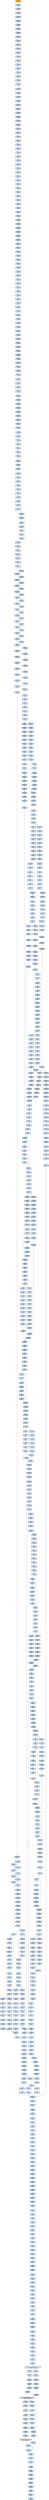 strict digraph G {
	graph [bgcolor=transparent,
		name=G
	];
	node [color=lightsteelblue,
		fillcolor=lightsteelblue,
		shape=rectangle,
		style=filled
	];
	"0x0041e13a"	[color=lightgrey,
		fillcolor=orange,
		label="0x0041e13a
pusha"];
	"0x0041e13b"	[label="0x0041e13b
call"];
	"0x0041e13a" -> "0x0041e13b"	[color="#000000"];
	"0x0041e140"	[label="0x0041e140
popl"];
	"0x0041e13b" -> "0x0041e140"	[color="#000000"];
	"0x0041e141"	[label="0x0041e141
addl"];
	"0x0041e140" -> "0x0041e141"	[color="#000000"];
	"0x0041e146"	[label="0x0041e146
movl"];
	"0x0041e141" -> "0x0041e146"	[color="#000000"];
	"0x0041e148"	[label="0x0041e148
addl"];
	"0x0041e146" -> "0x0041e148"	[color="#000000"];
	"0x0041e14a"	[label="0x0041e14a
subl"];
	"0x0041e148" -> "0x0041e14a"	[color="#000000"];
	"0x0041e14c"	[label="0x0041e14c
movl"];
	"0x0041e14a" -> "0x0041e14c"	[color="#000000"];
	"0x0041e14e"	[label="0x0041e14e
lodsw"];
	"0x0041e14c" -> "0x0041e14e"	[color="#000000"];
	"0x0041e150"	[label="0x0041e150
shll"];
	"0x0041e14e" -> "0x0041e150"	[color="#000000"];
	"0x0041e153"	[label="0x0041e153
movl"];
	"0x0041e150" -> "0x0041e153"	[color="#000000"];
	"0x0041e155"	[label="0x0041e155
pushl"];
	"0x0041e153" -> "0x0041e155"	[color="#000000"];
	"0x0041e156"	[label="0x0041e156
lodsl"];
	"0x0041e155" -> "0x0041e156"	[color="#000000"];
	"0x0041e157"	[label="0x0041e157
subl"];
	"0x0041e156" -> "0x0041e157"	[color="#000000"];
	"0x0041e159"	[label="0x0041e159
addl"];
	"0x0041e157" -> "0x0041e159"	[color="#000000"];
	"0x0041e15b"	[label="0x0041e15b
movl"];
	"0x0041e159" -> "0x0041e15b"	[color="#000000"];
	"0x0041e15d"	[label="0x0041e15d
pushl"];
	"0x0041e15b" -> "0x0041e15d"	[color="#000000"];
	"0x0041e15e"	[label="0x0041e15e
pushl"];
	"0x0041e15d" -> "0x0041e15e"	[color="#000000"];
	"0x0041e15f"	[label="0x0041e15f
decl"];
	"0x0041e15e" -> "0x0041e15f"	[color="#000000"];
	"0x0041e160"	[label="0x0041e160
movb"];
	"0x0041e15f" -> "0x0041e160"	[color="#000000"];
	"0x0041e164"	[label="0x0041e164
movb"];
	"0x0041e160" -> "0x0041e164"	[color="#000000"];
	"0x0041e167"	[label="0x0041e167
jne"];
	"0x0041e164" -> "0x0041e167"	[color="#000000"];
	"0x0041e169"	[label="0x0041e169
subl"];
	"0x0041e167" -> "0x0041e169"	[color="#000000",
		label=F];
	"0x0041e16b"	[label="0x0041e16b
lodsb"];
	"0x0041e169" -> "0x0041e16b"	[color="#000000"];
	"0x0041e16c"	[label="0x0041e16c
movl"];
	"0x0041e16b" -> "0x0041e16c"	[color="#000000"];
	"0x0041e16e"	[label="0x0041e16e
andb"];
	"0x0041e16c" -> "0x0041e16e"	[color="#000000"];
	"0x0041e171"	[label="0x0041e171
andb"];
	"0x0041e16e" -> "0x0041e171"	[color="#000000"];
	"0x0041e173"	[label="0x0041e173
shll"];
	"0x0041e171" -> "0x0041e173"	[color="#000000"];
	"0x0041e176"	[label="0x0041e176
movb"];
	"0x0041e173" -> "0x0041e176"	[color="#000000"];
	"0x0041e178"	[label="0x0041e178
lodsb"];
	"0x0041e176" -> "0x0041e178"	[color="#000000"];
	"0x0041e179"	[label="0x0041e179
orl"];
	"0x0041e178" -> "0x0041e179"	[color="#000000"];
	"0x0041e17b"	[label="0x0041e17b
pushl"];
	"0x0041e179" -> "0x0041e17b"	[color="#000000"];
	"0x0041e17c"	[label="0x0041e17c
addb"];
	"0x0041e17b" -> "0x0041e17c"	[color="#000000"];
	"0x0041e17e"	[label="0x0041e17e
movl"];
	"0x0041e17c" -> "0x0041e17e"	[color="#000000"];
	"0x0041e183"	[label="0x0041e183
shll"];
	"0x0041e17e" -> "0x0041e183"	[color="#000000"];
	"0x0041e185"	[label="0x0041e185
popl"];
	"0x0041e183" -> "0x0041e185"	[color="#000000"];
	"0x0041e186"	[label="0x0041e186
popl"];
	"0x0041e185" -> "0x0041e186"	[color="#000000"];
	"0x0041e187"	[label="0x0041e187
movl"];
	"0x0041e186" -> "0x0041e187"	[color="#000000"];
	"0x0041e189"	[label="0x0041e189
leal"];
	"0x0041e187" -> "0x0041e189"	[color="#000000"];
	"0x0041e190"	[label="0x0041e190
pushl"];
	"0x0041e189" -> "0x0041e190"	[color="#000000"];
	"0x0041e191"	[label="0x0041e191
subl"];
	"0x0041e190" -> "0x0041e191"	[color="#000000"];
	"0x0041e193"	[label="0x0041e193
pushl"];
	"0x0041e191" -> "0x0041e193"	[color="#000000"];
	"0x0041e194"	[label="0x0041e194
pushl"];
	"0x0041e193" -> "0x0041e194"	[color="#000000"];
	"0x0041e195"	[label="0x0041e195
movl"];
	"0x0041e194" -> "0x0041e195"	[color="#000000"];
	"0x0041e197"	[label="0x0041e197
pushl"];
	"0x0041e195" -> "0x0041e197"	[color="#000000"];
	"0x0041e198"	[label="0x0041e198
movw"];
	"0x0041e197" -> "0x0041e198"	[color="#000000"];
	"0x0041e19b"	[label="0x0041e19b
shll"];
	"0x0041e198" -> "0x0041e19b"	[color="#000000"];
	"0x0041e19e"	[label="0x0041e19e
pushl"];
	"0x0041e19b" -> "0x0041e19e"	[color="#000000"];
	"0x0041e19f"	[label="0x0041e19f
pushl"];
	"0x0041e19e" -> "0x0041e19f"	[color="#000000"];
	"0x0041e1a0"	[label="0x0041e1a0
addl"];
	"0x0041e19f" -> "0x0041e1a0"	[color="#000000"];
	"0x0041e1a3"	[label="0x0041e1a3
pushl"];
	"0x0041e1a0" -> "0x0041e1a3"	[color="#000000"];
	"0x0041e1a4"	[label="0x0041e1a4
pushl"];
	"0x0041e1a3" -> "0x0041e1a4"	[color="#000000"];
	"0x0041e1a5"	[label="0x0041e1a5
addl"];
	"0x0041e1a4" -> "0x0041e1a5"	[color="#000000"];
	"0x0041e1a8"	[label="0x0041e1a8
pushl"];
	"0x0041e1a5" -> "0x0041e1a8"	[color="#000000"];
	"0x0041e1a9"	[label="0x0041e1a9
pushl"];
	"0x0041e1a8" -> "0x0041e1a9"	[color="#000000"];
	"0x0041e1aa"	[label="0x0041e1aa
call"];
	"0x0041e1a9" -> "0x0041e1aa"	[color="#000000"];
	"0x0041e20d"	[label="0x0041e20d
pushl"];
	"0x0041e1aa" -> "0x0041e20d"	[color="#000000"];
	"0x0041e20e"	[label="0x0041e20e
pushl"];
	"0x0041e20d" -> "0x0041e20e"	[color="#000000"];
	"0x0041e20f"	[label="0x0041e20f
pushl"];
	"0x0041e20e" -> "0x0041e20f"	[color="#000000"];
	"0x0041e210"	[label="0x0041e210
pushl"];
	"0x0041e20f" -> "0x0041e210"	[color="#000000"];
	"0x0041e211"	[label="0x0041e211
subl"];
	"0x0041e210" -> "0x0041e211"	[color="#000000"];
	"0x0041e214"	[label="0x0041e214
movl"];
	"0x0041e211" -> "0x0041e214"	[color="#000000"];
	"0x0041e21b"	[label="0x0041e21b
movl"];
	"0x0041e214" -> "0x0041e21b"	[color="#000000"];
	"0x0041e223"	[label="0x0041e223
movb"];
	"0x0041e21b" -> "0x0041e223"	[color="#000000"];
	"0x0041e228"	[label="0x0041e228
movl"];
	"0x0041e223" -> "0x0041e228"	[color="#000000"];
	"0x0041e22f"	[label="0x0041e22f
leal"];
	"0x0041e228" -> "0x0041e22f"	[color="#000000"];
	"0x0041e232"	[label="0x0041e232
movl"];
	"0x0041e22f" -> "0x0041e232"	[color="#000000"];
	"0x0041e236"	[label="0x0041e236
movl"];
	"0x0041e232" -> "0x0041e236"	[color="#000000"];
	"0x0041e23b"	[label="0x0041e23b
movzbl"];
	"0x0041e236" -> "0x0041e23b"	[color="#000000"];
	"0x0041e23f"	[label="0x0041e23f
movl"];
	"0x0041e23b" -> "0x0041e23f"	[color="#000000"];
	"0x0041e241"	[label="0x0041e241
shll"];
	"0x0041e23f" -> "0x0041e241"	[color="#000000"];
	"0x0041e243"	[label="0x0041e243
movl"];
	"0x0041e241" -> "0x0041e243"	[color="#000000"];
	"0x0041e245"	[label="0x0041e245
decl"];
	"0x0041e243" -> "0x0041e245"	[color="#000000"];
	"0x0041e246"	[label="0x0041e246
movl"];
	"0x0041e245" -> "0x0041e246"	[color="#000000"];
	"0x0041e24a"	[label="0x0041e24a
movzbl"];
	"0x0041e246" -> "0x0041e24a"	[color="#000000"];
	"0x0041e24e"	[label="0x0041e24e
shll"];
	"0x0041e24a" -> "0x0041e24e"	[color="#000000"];
	"0x0041e250"	[label="0x0041e250
decl"];
	"0x0041e24e" -> "0x0041e250"	[color="#000000"];
	"0x0041e251"	[label="0x0041e251
movl"];
	"0x0041e250" -> "0x0041e251"	[color="#000000"];
	"0x0041e255"	[label="0x0041e255
movl"];
	"0x0041e251" -> "0x0041e255"	[color="#000000"];
	"0x0041e25c"	[label="0x0041e25c
movzbl"];
	"0x0041e255" -> "0x0041e25c"	[color="#000000"];
	"0x0041e25f"	[label="0x0041e25f
movl"];
	"0x0041e25c" -> "0x0041e25f"	[color="#000000"];
	"0x0041e266"	[label="0x0041e266
movl"];
	"0x0041e25f" -> "0x0041e266"	[color="#000000"];
	"0x0041e26e"	[label="0x0041e26e
movl"];
	"0x0041e266" -> "0x0041e26e"	[color="#000000"];
	"0x0041e274"	[label="0x0041e274
movl"];
	"0x0041e26e" -> "0x0041e274"	[color="#000000"];
	"0x0041e279"	[label="0x0041e279
movl"];
	"0x0041e274" -> "0x0041e279"	[color="#000000"];
	"0x0041e27d"	[label="0x0041e27d
movl"];
	"0x0041e279" -> "0x0041e27d"	[color="#000000"];
	"0x0041e285"	[label="0x0041e285
movl"];
	"0x0041e27d" -> "0x0041e285"	[color="#000000"];
	"0x0041e28d"	[label="0x0041e28d
movl"];
	"0x0041e285" -> "0x0041e28d"	[color="#000000"];
	"0x0041e295"	[label="0x0041e295
movl"];
	"0x0041e28d" -> "0x0041e295"	[color="#000000"];
	"0x0041e29d"	[label="0x0041e29d
movzbl"];
	"0x0041e295" -> "0x0041e29d"	[color="#000000"];
	"0x0041e2a1"	[label="0x0041e2a1
addl"];
	"0x0041e29d" -> "0x0041e2a1"	[color="#000000"];
	"0x0041e2a3"	[label="0x0041e2a3
shll"];
	"0x0041e2a1" -> "0x0041e2a3"	[color="#000000"];
	"0x0041e2a5"	[label="0x0041e2a5
leal"];
	"0x0041e2a3" -> "0x0041e2a5"	[color="#000000"];
	"0x0041e2ab"	[label="0x0041e2ab
cmpl"];
	"0x0041e2a5" -> "0x0041e2ab"	[color="#000000"];
	"0x0041e2af"	[label="0x0041e2af
jae"];
	"0x0041e2ab" -> "0x0041e2af"	[color="#000000"];
	"0x0041e2b1"	[label="0x0041e2b1
movl"];
	"0x0041e2af" -> "0x0041e2b1"	[color="#000000",
		label=F];
	"0x0041e2b5"	[label="0x0041e2b5
movw"];
	"0x0041e2b1" -> "0x0041e2b5"	[color="#000000"];
	"0x0041e2ba"	[label="0x0041e2ba
addl"];
	"0x0041e2b5" -> "0x0041e2ba"	[color="#000000"];
	"0x0041e2bd"	[label="0x0041e2bd
loop"];
	"0x0041e2ba" -> "0x0041e2bd"	[color="#000000"];
	"0x0041e2bf"	[label="0x0041e2bf
movl"];
	"0x0041e2bd" -> "0x0041e2bf"	[color="#000000",
		label=F];
	"0x0041e2c6"	[label="0x0041e2c6
xorl"];
	"0x0041e2bf" -> "0x0041e2c6"	[color="#000000"];
	"0x0041e2c8"	[label="0x0041e2c8
movl"];
	"0x0041e2c6" -> "0x0041e2c8"	[color="#000000"];
	"0x0041e2d0"	[label="0x0041e2d0
movl"];
	"0x0041e2c8" -> "0x0041e2d0"	[color="#000000"];
	"0x0041e2d2"	[label="0x0041e2d2
addl"];
	"0x0041e2d0" -> "0x0041e2d2"	[color="#000000"];
	"0x0041e2d9"	[label="0x0041e2d9
movl"];
	"0x0041e2d2" -> "0x0041e2d9"	[color="#000000"];
	"0x0041e2dd"	[label="0x0041e2dd
xorl"];
	"0x0041e2d9" -> "0x0041e2dd"	[color="#000000"];
	"0x0041e2df"	[label="0x0041e2df
cmpl"];
	"0x0041e2dd" -> "0x0041e2df"	[color="#000000"];
	"0x0041e2e3"	[label="0x0041e2e3
je"];
	"0x0041e2df" -> "0x0041e2e3"	[color="#000000"];
	"0x0041e2e9"	[label="0x0041e2e9
movzbl"];
	"0x0041e2e3" -> "0x0041e2e9"	[color="#000000",
		label=F];
	"0x0041e2ec"	[label="0x0041e2ec
shll"];
	"0x0041e2e9" -> "0x0041e2ec"	[color="#000000"];
	"0x0041e2ef"	[label="0x0041e2ef
incl"];
	"0x0041e2ec" -> "0x0041e2ef"	[color="#000000"];
	"0x0041e2f0"	[label="0x0041e2f0
incl"];
	"0x0041e2ef" -> "0x0041e2f0"	[color="#000000"];
	"0x0041e2f1"	[label="0x0041e2f1
orl"];
	"0x0041e2f0" -> "0x0041e2f1"	[color="#000000"];
	"0x0041e2f3"	[label="0x0041e2f3
cmpl"];
	"0x0041e2f1" -> "0x0041e2f3"	[color="#000000"];
	"0x0041e2f6"	[label="0x0041e2f6
jle"];
	"0x0041e2f3" -> "0x0041e2f6"	[color="#000000"];
	"0x0041e2f8"	[label="0x0041e2f8
movl"];
	"0x0041e2f6" -> "0x0041e2f8"	[color="#000000",
		label=F];
	"0x0041e2ff"	[label="0x0041e2ff
cmpl"];
	"0x0041e2f8" -> "0x0041e2ff"	[color="#000000"];
	"0x0041e303"	[label="0x0041e303
jae"];
	"0x0041e2ff" -> "0x0041e303"	[color="#000000"];
	"0x0041e309"	[label="0x0041e309
movl"];
	"0x0041e303" -> "0x0041e309"	[color="#000000",
		label=F];
	"0x0041e30d"	[label="0x0041e30d
andl"];
	"0x0041e309" -> "0x0041e30d"	[color="#000000"];
	"0x0041e311"	[label="0x0041e311
movl"];
	"0x0041e30d" -> "0x0041e311"	[color="#000000"];
	"0x0041e315"	[label="0x0041e315
movl"];
	"0x0041e311" -> "0x0041e315"	[color="#000000"];
	"0x0041e319"	[label="0x0041e319
shll"];
	"0x0041e315" -> "0x0041e319"	[color="#000000"];
	"0x0041e31c"	[label="0x0041e31c
movl"];
	"0x0041e319" -> "0x0041e31c"	[color="#000000"];
	"0x0041e320"	[label="0x0041e320
addl"];
	"0x0041e31c" -> "0x0041e320"	[color="#000000"];
	"0x0041e322"	[label="0x0041e322
cmpl"];
	"0x0041e320" -> "0x0041e322"	[color="#000000"];
	"0x0041e32a"	[label="0x0041e32a
leal"];
	"0x0041e322" -> "0x0041e32a"	[color="#000000"];
	"0x0041e32d"	[label="0x0041e32d
ja"];
	"0x0041e32a" -> "0x0041e32d"	[color="#000000"];
	"0x0041e347"	[label="0x0041e347
movl"];
	"0x0041e32d" -> "0x0041e347"	[color="#000000",
		label=T];
	"0x0041e32f"	[label="0x0041e32f
cmpl"];
	"0x0041e32d" -> "0x0041e32f"	[color="#000000",
		label=F];
	"0x0041e34b"	[label="0x0041e34b
movw"];
	"0x0041e347" -> "0x0041e34b"	[color="#000000"];
	"0x0041e34f"	[label="0x0041e34f
shrl"];
	"0x0041e34b" -> "0x0041e34f"	[color="#000000"];
	"0x0041e352"	[label="0x0041e352
movzwl"];
	"0x0041e34f" -> "0x0041e352"	[color="#000000"];
	"0x0041e355"	[label="0x0041e355
imull"];
	"0x0041e352" -> "0x0041e355"	[color="#000000"];
	"0x0041e358"	[label="0x0041e358
cmpl"];
	"0x0041e355" -> "0x0041e358"	[color="#000000"];
	"0x0041e35a"	[label="0x0041e35a
jae"];
	"0x0041e358" -> "0x0041e35a"	[color="#000000"];
	"0x0041e360"	[label="0x0041e360
movl"];
	"0x0041e35a" -> "0x0041e360"	[color="#000000",
		label=F];
	"0x0041e53d"	[label="0x0041e53d
movl"];
	"0x0041e35a" -> "0x0041e53d"	[color="#000000",
		label=T];
	"0x0041e364"	[label="0x0041e364
movl"];
	"0x0041e360" -> "0x0041e364"	[color="#000000"];
	"0x0041e369"	[label="0x0041e369
subl"];
	"0x0041e364" -> "0x0041e369"	[color="#000000"];
	"0x0041e36b"	[label="0x0041e36b
movb"];
	"0x0041e369" -> "0x0041e36b"	[color="#000000"];
	"0x0041e36f"	[label="0x0041e36f
sarl"];
	"0x0041e36b" -> "0x0041e36f"	[color="#000000"];
	"0x0041e372"	[label="0x0041e372
movl"];
	"0x0041e36f" -> "0x0041e372"	[color="#000000"];
	"0x0041e377"	[label="0x0041e377
leal"];
	"0x0041e372" -> "0x0041e377"	[color="#000000"];
	"0x0041e37a"	[label="0x0041e37a
movzbl"];
	"0x0041e377" -> "0x0041e37a"	[color="#000000"];
	"0x0041e37f"	[label="0x0041e37f
movw"];
	"0x0041e37a" -> "0x0041e37f"	[color="#000000"];
	"0x0041e383"	[label="0x0041e383
movl"];
	"0x0041e37f" -> "0x0041e383"	[color="#000000"];
	"0x0041e387"	[label="0x0041e387
andl"];
	"0x0041e383" -> "0x0041e387"	[color="#000000"];
	"0x0041e38b"	[label="0x0041e38b
movl"];
	"0x0041e387" -> "0x0041e38b"	[color="#000000"];
	"0x0041e38f"	[label="0x0041e38f
shll"];
	"0x0041e38b" -> "0x0041e38f"	[color="#000000"];
	"0x0041e391"	[label="0x0041e391
movl"];
	"0x0041e38f" -> "0x0041e391"	[color="#000000"];
	"0x0041e396"	[label="0x0041e396
subl"];
	"0x0041e391" -> "0x0041e396"	[color="#000000"];
	"0x0041e39a"	[label="0x0041e39a
sarl"];
	"0x0041e396" -> "0x0041e39a"	[color="#000000"];
	"0x0041e39c"	[label="0x0041e39c
addl"];
	"0x0041e39a" -> "0x0041e39c"	[color="#000000"];
	"0x0041e39e"	[label="0x0041e39e
imull"];
	"0x0041e39c" -> "0x0041e39e"	[color="#000000"];
	"0x0041e3a4"	[label="0x0041e3a4
cmpl"];
	"0x0041e39e" -> "0x0041e3a4"	[color="#000000"];
	"0x0041e3a9"	[label="0x0041e3a9
leal"];
	"0x0041e3a4" -> "0x0041e3a9"	[color="#000000"];
	"0x0041e3b0"	[label="0x0041e3b0
movl"];
	"0x0041e3a9" -> "0x0041e3b0"	[color="#000000"];
	"0x0041e3b4"	[label="0x0041e3b4
jle"];
	"0x0041e3b0" -> "0x0041e3b4"	[color="#000000"];
	"0x0041e484"	[label="0x0041e484
leal"];
	"0x0041e3b4" -> "0x0041e484"	[color="#000000",
		label=T];
	"0x0041e3ba"	[label="0x0041e3ba
movl"];
	"0x0041e3b4" -> "0x0041e3ba"	[color="#000000",
		label=F];
	"0x0041e487"	[label="0x0041e487
movl"];
	"0x0041e484" -> "0x0041e487"	[color="#000000"];
	"0x0041e48b"	[label="0x0041e48b
addl"];
	"0x0041e487" -> "0x0041e48b"	[color="#000000"];
	"0x0041e48d"	[label="0x0041e48d
cmpl"];
	"0x0041e48b" -> "0x0041e48d"	[color="#000000"];
	"0x0041e495"	[label="0x0041e495
ja"];
	"0x0041e48d" -> "0x0041e495"	[color="#000000"];
	"0x0041e4af"	[label="0x0041e4af
movl"];
	"0x0041e495" -> "0x0041e4af"	[color="#000000",
		label=T];
	"0x0041e497"	[label="0x0041e497
cmpl"];
	"0x0041e495" -> "0x0041e497"	[color="#000000",
		label=F];
	"0x0041e4b3"	[label="0x0041e4b3
movw"];
	"0x0041e4af" -> "0x0041e4b3"	[color="#000000"];
	"0x0041e4b7"	[label="0x0041e4b7
shrl"];
	"0x0041e4b3" -> "0x0041e4b7"	[color="#000000"];
	"0x0041e4ba"	[label="0x0041e4ba
movzwl"];
	"0x0041e4b7" -> "0x0041e4ba"	[color="#000000"];
	"0x0041e4bd"	[label="0x0041e4bd
imull"];
	"0x0041e4ba" -> "0x0041e4bd"	[color="#000000"];
	"0x0041e4c0"	[label="0x0041e4c0
cmpl"];
	"0x0041e4bd" -> "0x0041e4c0"	[color="#000000"];
	"0x0041e4c2"	[label="0x0041e4c2
jae"];
	"0x0041e4c0" -> "0x0041e4c2"	[color="#000000"];
	"0x0041e4c4"	[label="0x0041e4c4
movl"];
	"0x0041e4c2" -> "0x0041e4c4"	[color="#000000",
		label=F];
	"0x0041e4dd"	[label="0x0041e4dd
subl"];
	"0x0041e4c2" -> "0x0041e4dd"	[color="#000000",
		label=T];
	"0x0041e4c8"	[label="0x0041e4c8
movl"];
	"0x0041e4c4" -> "0x0041e4c8"	[color="#000000"];
	"0x0041e4cd"	[label="0x0041e4cd
subl"];
	"0x0041e4c8" -> "0x0041e4cd"	[color="#000000"];
	"0x0041e4cf"	[label="0x0041e4cf
movl"];
	"0x0041e4cd" -> "0x0041e4cf"	[color="#000000"];
	"0x0041e4d1"	[label="0x0041e4d1
sarl"];
	"0x0041e4cf" -> "0x0041e4d1"	[color="#000000"];
	"0x0041e4d4"	[label="0x0041e4d4
leal"];
	"0x0041e4d1" -> "0x0041e4d4"	[color="#000000"];
	"0x0041e4d7"	[label="0x0041e4d7
movw"];
	"0x0041e4d4" -> "0x0041e4d7"	[color="#000000"];
	"0x0041e4db"	[label="0x0041e4db
jmp"];
	"0x0041e4d7" -> "0x0041e4db"	[color="#000000"];
	"0x0041e47c"	[label="0x0041e47c
cmpl"];
	"0x0041e4db" -> "0x0041e47c"	[color="#000000"];
	"0x0041e482"	[label="0x0041e482
jg"];
	"0x0041e47c" -> "0x0041e482"	[color="#000000"];
	"0x0041e4f5"	[label="0x0041e4f5
movl"];
	"0x0041e482" -> "0x0041e4f5"	[color="#000000",
		label=T];
	"0x0041e4e1"	[label="0x0041e4e1
subl"];
	"0x0041e4dd" -> "0x0041e4e1"	[color="#000000"];
	"0x0041e4e3"	[label="0x0041e4e3
movl"];
	"0x0041e4e1" -> "0x0041e4e3"	[color="#000000"];
	"0x0041e4e5"	[label="0x0041e4e5
leal"];
	"0x0041e4e3" -> "0x0041e4e5"	[color="#000000"];
	"0x0041e4e8"	[label="0x0041e4e8
shrw"];
	"0x0041e4e5" -> "0x0041e4e8"	[color="#000000"];
	"0x0041e4ec"	[label="0x0041e4ec
subw"];
	"0x0041e4e8" -> "0x0041e4ec"	[color="#000000"];
	"0x0041e4ef"	[label="0x0041e4ef
movw"];
	"0x0041e4ec" -> "0x0041e4ef"	[color="#000000"];
	"0x0041e4f3"	[label="0x0041e4f3
jmp"];
	"0x0041e4ef" -> "0x0041e4f3"	[color="#000000"];
	"0x0041e4f3" -> "0x0041e47c"	[color="#000000"];
	"0x0041e4f9"	[label="0x0041e4f9
movl"];
	"0x0041e4f5" -> "0x0041e4f9"	[color="#000000"];
	"0x0041e4fb"	[label="0x0041e4fb
movl"];
	"0x0041e4f9" -> "0x0041e4fb"	[color="#000000"];
	"0x0041e502"	[label="0x0041e502
movb"];
	"0x0041e4fb" -> "0x0041e502"	[color="#000000"];
	"0x0041e506"	[label="0x0041e506
movb"];
	"0x0041e502" -> "0x0041e506"	[color="#000000"];
	"0x0041e509"	[label="0x0041e509
incl"];
	"0x0041e506" -> "0x0041e509"	[color="#000000"];
	"0x0041e50a"	[label="0x0041e50a
cmpl"];
	"0x0041e509" -> "0x0041e50a"	[color="#000000"];
	"0x0041e50f"	[label="0x0041e50f
movl"];
	"0x0041e50a" -> "0x0041e50f"	[color="#000000"];
	"0x0041e513"	[label="0x0041e513
jg"];
	"0x0041e50f" -> "0x0041e513"	[color="#000000"];
	"0x0041e515"	[label="0x0041e515
movl"];
	"0x0041e513" -> "0x0041e515"	[color="#000000",
		label=F];
	"0x0041e522"	[label="0x0041e522
cmpl"];
	"0x0041e513" -> "0x0041e522"	[color="#000000",
		label=T];
	"0x0041e51d"	[label="0x0041e51d
jmp"];
	"0x0041e515" -> "0x0041e51d"	[color="#000000"];
	"0x0041ec3e"	[label="0x0041ec3e
movl"];
	"0x0041e51d" -> "0x0041ec3e"	[color="#000000"];
	"0x0041ec45"	[label="0x0041ec45
cmpl"];
	"0x0041ec3e" -> "0x0041ec45"	[color="#000000"];
	"0x0041ec49"	[label="0x0041ec49
jb"];
	"0x0041ec45" -> "0x0041ec49"	[color="#000000"];
	"0x0041ec4f"	[label="0x0041ec4f
cmpl"];
	"0x0041ec49" -> "0x0041ec4f"	[color="#000000",
		label=F];
	"0x0041e333"	[label="0x0041e333
je"];
	"0x0041e32f" -> "0x0041e333"	[color="#000000"];
	"0x0041e339"	[label="0x0041e339
shll"];
	"0x0041e333" -> "0x0041e339"	[color="#000000",
		label=F];
	"0x0041e33e"	[label="0x0041e33e
movzbl"];
	"0x0041e339" -> "0x0041e33e"	[color="#000000"];
	"0x0041e341"	[label="0x0041e341
shll"];
	"0x0041e33e" -> "0x0041e341"	[color="#000000"];
	"0x0041e344"	[label="0x0041e344
incl"];
	"0x0041e341" -> "0x0041e344"	[color="#000000"];
	"0x0041e345"	[label="0x0041e345
orl"];
	"0x0041e344" -> "0x0041e345"	[color="#000000"];
	"0x0041e345" -> "0x0041e347"	[color="#000000"];
	"0x0041e49b"	[label="0x0041e49b
je"];
	"0x0041e497" -> "0x0041e49b"	[color="#000000"];
	"0x0041e4a1"	[label="0x0041e4a1
shll"];
	"0x0041e49b" -> "0x0041e4a1"	[color="#000000",
		label=F];
	"0x0041e4a6"	[label="0x0041e4a6
movzbl"];
	"0x0041e4a1" -> "0x0041e4a6"	[color="#000000"];
	"0x0041e4a9"	[label="0x0041e4a9
shll"];
	"0x0041e4a6" -> "0x0041e4a9"	[color="#000000"];
	"0x0041e4ac"	[label="0x0041e4ac
incl"];
	"0x0041e4a9" -> "0x0041e4ac"	[color="#000000"];
	"0x0041e4ad"	[label="0x0041e4ad
orl"];
	"0x0041e4ac" -> "0x0041e4ad"	[color="#000000"];
	"0x0041e4ad" -> "0x0041e4af"	[color="#000000"];
	"0x0041e541"	[label="0x0041e541
subl"];
	"0x0041e53d" -> "0x0041e541"	[color="#000000"];
	"0x0041e543"	[label="0x0041e543
movl"];
	"0x0041e541" -> "0x0041e543"	[color="#000000"];
	"0x0041e547"	[label="0x0041e547
subl"];
	"0x0041e543" -> "0x0041e547"	[color="#000000"];
	"0x0041e549"	[label="0x0041e549
movl"];
	"0x0041e547" -> "0x0041e549"	[color="#000000"];
	"0x0041e54b"	[label="0x0041e54b
shrw"];
	"0x0041e549" -> "0x0041e54b"	[color="#000000"];
	"0x0041e54f"	[label="0x0041e54f
subw"];
	"0x0041e54b" -> "0x0041e54f"	[color="#000000"];
	"0x0041e552"	[label="0x0041e552
cmpl"];
	"0x0041e54f" -> "0x0041e552"	[color="#000000"];
	"0x0041e558"	[label="0x0041e558
movw"];
	"0x0041e552" -> "0x0041e558"	[color="#000000"];
	"0x0041e55c"	[label="0x0041e55c
movl"];
	"0x0041e558" -> "0x0041e55c"	[color="#000000"];
	"0x0041e560"	[label="0x0041e560
leal"];
	"0x0041e55c" -> "0x0041e560"	[color="#000000"];
	"0x0041e564"	[label="0x0041e564
movl"];
	"0x0041e560" -> "0x0041e564"	[color="#000000"];
	"0x0041e568"	[label="0x0041e568
ja"];
	"0x0041e564" -> "0x0041e568"	[color="#000000"];
	"0x0041e56a"	[label="0x0041e56a
cmpl"];
	"0x0041e568" -> "0x0041e56a"	[color="#000000",
		label=F];
	"0x0041e580"	[label="0x0041e580
movl"];
	"0x0041e568" -> "0x0041e580"	[color="#000000",
		label=T];
	"0x0041e56e"	[label="0x0041e56e
je"];
	"0x0041e56a" -> "0x0041e56e"	[color="#000000"];
	"0x0041e574"	[label="0x0041e574
movzbl"];
	"0x0041e56e" -> "0x0041e574"	[color="#000000",
		label=F];
	"0x0041e577"	[label="0x0041e577
shll"];
	"0x0041e574" -> "0x0041e577"	[color="#000000"];
	"0x0041e57a"	[label="0x0041e57a
shll"];
	"0x0041e577" -> "0x0041e57a"	[color="#000000"];
	"0x0041e57d"	[label="0x0041e57d
incl"];
	"0x0041e57a" -> "0x0041e57d"	[color="#000000"];
	"0x0041e57e"	[label="0x0041e57e
orl"];
	"0x0041e57d" -> "0x0041e57e"	[color="#000000"];
	"0x0041e57e" -> "0x0041e580"	[color="#000000"];
	"0x0041e584"	[label="0x0041e584
movl"];
	"0x0041e580" -> "0x0041e584"	[color="#000000"];
	"0x0041e586"	[label="0x0041e586
shrl"];
	"0x0041e584" -> "0x0041e586"	[color="#000000"];
	"0x0041e589"	[label="0x0041e589
movw"];
	"0x0041e586" -> "0x0041e589"	[color="#000000"];
	"0x0041e590"	[label="0x0041e590
movzwl"];
	"0x0041e589" -> "0x0041e590"	[color="#000000"];
	"0x0041e593"	[label="0x0041e593
imull"];
	"0x0041e590" -> "0x0041e593"	[color="#000000"];
	"0x0041e596"	[label="0x0041e596
cmpl"];
	"0x0041e593" -> "0x0041e596"	[color="#000000"];
	"0x0041e598"	[label="0x0041e598
jae"];
	"0x0041e596" -> "0x0041e598"	[color="#000000"];
	"0x0041e59a"	[label="0x0041e59a
movl"];
	"0x0041e598" -> "0x0041e59a"	[color="#000000",
		label=F];
	"0x0041e5ec"	[label="0x0041e5ec
movl"];
	"0x0041e598" -> "0x0041e5ec"	[color="#000000",
		label=T];
	"0x0041e59c"	[label="0x0041e59c
movl"];
	"0x0041e59a" -> "0x0041e59c"	[color="#000000"];
	"0x0041e5a1"	[label="0x0041e5a1
subl"];
	"0x0041e59c" -> "0x0041e5a1"	[color="#000000"];
	"0x0041e5a3"	[label="0x0041e5a3
movl"];
	"0x0041e5a1" -> "0x0041e5a3"	[color="#000000"];
	"0x0041e5a7"	[label="0x0041e5a7
sarl"];
	"0x0041e5a3" -> "0x0041e5a7"	[color="#000000"];
	"0x0041e5aa"	[label="0x0041e5aa
movl"];
	"0x0041e5a7" -> "0x0041e5aa"	[color="#000000"];
	"0x0041e5ae"	[label="0x0041e5ae
leal"];
	"0x0041e5aa" -> "0x0041e5ae"	[color="#000000"];
	"0x0041e5b1"	[label="0x0041e5b1
movl"];
	"0x0041e5ae" -> "0x0041e5b1"	[color="#000000"];
	"0x0041e5b5"	[label="0x0041e5b5
movl"];
	"0x0041e5b1" -> "0x0041e5b5"	[color="#000000"];
	"0x0041e5b9"	[label="0x0041e5b9
movl"];
	"0x0041e5b5" -> "0x0041e5b9"	[color="#000000"];
	"0x0041e5bd"	[label="0x0041e5bd
movw"];
	"0x0041e5b9" -> "0x0041e5bd"	[color="#000000"];
	"0x0041e5c4"	[label="0x0041e5c4
movl"];
	"0x0041e5bd" -> "0x0041e5c4"	[color="#000000"];
	"0x0041e5c8"	[label="0x0041e5c8
movl"];
	"0x0041e5c4" -> "0x0041e5c8"	[color="#000000"];
	"0x0041e5cc"	[label="0x0041e5cc
movl"];
	"0x0041e5c8" -> "0x0041e5cc"	[color="#000000"];
	"0x0041e5d0"	[label="0x0041e5d0
xorl"];
	"0x0041e5cc" -> "0x0041e5d0"	[color="#000000"];
	"0x0041e5d2"	[label="0x0041e5d2
cmpl"];
	"0x0041e5d0" -> "0x0041e5d2"	[color="#000000"];
	"0x0041e5d7"	[label="0x0041e5d7
setg"];
	"0x0041e5d2" -> "0x0041e5d7"	[color="#000000"];
	"0x0041e5da"	[label="0x0041e5da
addl"];
	"0x0041e5d7" -> "0x0041e5da"	[color="#000000"];
	"0x0041e5e0"	[label="0x0041e5e0
leal"];
	"0x0041e5da" -> "0x0041e5e0"	[color="#000000"];
	"0x0041e5e3"	[label="0x0041e5e3
movl"];
	"0x0041e5e0" -> "0x0041e5e3"	[color="#000000"];
	"0x0041e5e7"	[label="0x0041e5e7
jmp"];
	"0x0041e5e3" -> "0x0041e5e7"	[color="#000000"];
	"0x0041e860"	[label="0x0041e860
cmpl"];
	"0x0041e5e7" -> "0x0041e860"	[color="#000000"];
	"0x0041e866"	[label="0x0041e866
ja"];
	"0x0041e860" -> "0x0041e866"	[color="#000000"];
	"0x0041e87e"	[label="0x0041e87e
movw"];
	"0x0041e866" -> "0x0041e87e"	[color="#000000",
		label=T];
	"0x0041e868"	[label="0x0041e868
cmpl"];
	"0x0041e866" -> "0x0041e868"	[color="#000000",
		label=F];
	"0x0041e881"	[label="0x0041e881
movl"];
	"0x0041e87e" -> "0x0041e881"	[color="#000000"];
	"0x0041e883"	[label="0x0041e883
shrl"];
	"0x0041e881" -> "0x0041e883"	[color="#000000"];
	"0x0041e886"	[label="0x0041e886
movzwl"];
	"0x0041e883" -> "0x0041e886"	[color="#000000"];
	"0x0041e889"	[label="0x0041e889
imull"];
	"0x0041e886" -> "0x0041e889"	[color="#000000"];
	"0x0041e88c"	[label="0x0041e88c
cmpl"];
	"0x0041e889" -> "0x0041e88c"	[color="#000000"];
	"0x0041e88e"	[label="0x0041e88e
jae"];
	"0x0041e88c" -> "0x0041e88e"	[color="#000000"];
	"0x0041e890"	[label="0x0041e890
movl"];
	"0x0041e88e" -> "0x0041e890"	[color="#000000",
		label=F];
	"0x0041e8bf"	[label="0x0041e8bf
subl"];
	"0x0041e88e" -> "0x0041e8bf"	[color="#000000",
		label=T];
	"0x0041e894"	[label="0x0041e894
movl"];
	"0x0041e890" -> "0x0041e894"	[color="#000000"];
	"0x0041e899"	[label="0x0041e899
subl"];
	"0x0041e894" -> "0x0041e899"	[color="#000000"];
	"0x0041e89b"	[label="0x0041e89b
shll"];
	"0x0041e899" -> "0x0041e89b"	[color="#000000"];
	"0x0041e8a0"	[label="0x0041e8a0
sarl"];
	"0x0041e89b" -> "0x0041e8a0"	[color="#000000"];
	"0x0041e8a3"	[label="0x0041e8a3
movl"];
	"0x0041e8a0" -> "0x0041e8a3"	[color="#000000"];
	"0x0041e8ab"	[label="0x0041e8ab
leal"];
	"0x0041e8a3" -> "0x0041e8ab"	[color="#000000"];
	"0x0041e8ae"	[label="0x0041e8ae
movw"];
	"0x0041e8ab" -> "0x0041e8ae"	[color="#000000"];
	"0x0041e8b1"	[label="0x0041e8b1
movl"];
	"0x0041e8ae" -> "0x0041e8b1"	[color="#000000"];
	"0x0041e8b5"	[label="0x0041e8b5
leal"];
	"0x0041e8b1" -> "0x0041e8b5"	[color="#000000"];
	"0x0041e8b9"	[label="0x0041e8b9
movl"];
	"0x0041e8b5" -> "0x0041e8b9"	[color="#000000"];
	"0x0041e8bd"	[label="0x0041e8bd
jmp"];
	"0x0041e8b9" -> "0x0041e8bd"	[color="#000000"];
	"0x0041e931"	[label="0x0041e931
movl"];
	"0x0041e8bd" -> "0x0041e931"	[color="#000000"];
	"0x0041e939"	[label="0x0041e939
jmp"];
	"0x0041e931" -> "0x0041e939"	[color="#000000"];
	"0x0041e96a"	[label="0x0041e96a
movl"];
	"0x0041e939" -> "0x0041e96a"	[color="#000000"];
	"0x0041e96e"	[label="0x0041e96e
movl"];
	"0x0041e96a" -> "0x0041e96e"	[color="#000000"];
	"0x0041e973"	[label="0x0041e973
movl"];
	"0x0041e96e" -> "0x0041e973"	[color="#000000"];
	"0x0041e977"	[label="0x0041e977
leal"];
	"0x0041e973" -> "0x0041e977"	[color="#000000"];
	"0x0041e97a"	[label="0x0041e97a
movl"];
	"0x0041e977" -> "0x0041e97a"	[color="#000000"];
	"0x0041e97e"	[label="0x0041e97e
addl"];
	"0x0041e97a" -> "0x0041e97e"	[color="#000000"];
	"0x0041e980"	[label="0x0041e980
cmpl"];
	"0x0041e97e" -> "0x0041e980"	[color="#000000"];
	"0x0041e988"	[label="0x0041e988
ja"];
	"0x0041e980" -> "0x0041e988"	[color="#000000"];
	"0x0041e9a2"	[label="0x0041e9a2
movl"];
	"0x0041e988" -> "0x0041e9a2"	[color="#000000",
		label=T];
	"0x0041e98a"	[label="0x0041e98a
cmpl"];
	"0x0041e988" -> "0x0041e98a"	[color="#000000",
		label=F];
	"0x0041e9a6"	[label="0x0041e9a6
movw"];
	"0x0041e9a2" -> "0x0041e9a6"	[color="#000000"];
	"0x0041e9a9"	[label="0x0041e9a9
shrl"];
	"0x0041e9a6" -> "0x0041e9a9"	[color="#000000"];
	"0x0041e9ac"	[label="0x0041e9ac
movzwl"];
	"0x0041e9a9" -> "0x0041e9ac"	[color="#000000"];
	"0x0041e9af"	[label="0x0041e9af
imull"];
	"0x0041e9ac" -> "0x0041e9af"	[color="#000000"];
	"0x0041e9b2"	[label="0x0041e9b2
cmpl"];
	"0x0041e9af" -> "0x0041e9b2"	[color="#000000"];
	"0x0041e9b4"	[label="0x0041e9b4
jae"];
	"0x0041e9b2" -> "0x0041e9b4"	[color="#000000"];
	"0x0041e9b6"	[label="0x0041e9b6
movl"];
	"0x0041e9b4" -> "0x0041e9b6"	[color="#000000",
		label=F];
	"0x0041e9ce"	[label="0x0041e9ce
subl"];
	"0x0041e9b4" -> "0x0041e9ce"	[color="#000000",
		label=T];
	"0x0041e9ba"	[label="0x0041e9ba
movl"];
	"0x0041e9b6" -> "0x0041e9ba"	[color="#000000"];
	"0x0041e9bf"	[label="0x0041e9bf
subl"];
	"0x0041e9ba" -> "0x0041e9bf"	[color="#000000"];
	"0x0041e9c1"	[label="0x0041e9c1
sarl"];
	"0x0041e9bf" -> "0x0041e9c1"	[color="#000000"];
	"0x0041e9c4"	[label="0x0041e9c4
leal"];
	"0x0041e9c1" -> "0x0041e9c4"	[color="#000000"];
	"0x0041e9c7"	[label="0x0041e9c7
movl"];
	"0x0041e9c4" -> "0x0041e9c7"	[color="#000000"];
	"0x0041e9c9"	[label="0x0041e9c9
movw"];
	"0x0041e9c7" -> "0x0041e9c9"	[color="#000000"];
	"0x0041e9cc"	[label="0x0041e9cc
jmp"];
	"0x0041e9c9" -> "0x0041e9cc"	[color="#000000"];
	"0x0041e9e3"	[label="0x0041e9e3
movl"];
	"0x0041e9cc" -> "0x0041e9e3"	[color="#000000"];
	"0x0041e9e7"	[label="0x0041e9e7
decl"];
	"0x0041e9e3" -> "0x0041e9e7"	[color="#000000"];
	"0x0041e9e8"	[label="0x0041e9e8
movl"];
	"0x0041e9e7" -> "0x0041e9e8"	[color="#000000"];
	"0x0041e9ec"	[label="0x0041e9ec
jne"];
	"0x0041e9e8" -> "0x0041e9ec"	[color="#000000"];
	"0x0041e9ee"	[label="0x0041e9ee
movb"];
	"0x0041e9ec" -> "0x0041e9ee"	[color="#000000",
		label=F];
	"0x0041e9f2"	[label="0x0041e9f2
movl"];
	"0x0041e9ee" -> "0x0041e9f2"	[color="#000000"];
	"0x0041e9f7"	[label="0x0041e9f7
shll"];
	"0x0041e9f2" -> "0x0041e9f7"	[color="#000000"];
	"0x0041e9f9"	[label="0x0041e9f9
subl"];
	"0x0041e9f7" -> "0x0041e9f9"	[color="#000000"];
	"0x0041e9fb"	[label="0x0041e9fb
addl"];
	"0x0041e9f9" -> "0x0041e9fb"	[color="#000000"];
	"0x0041e9ff"	[label="0x0041e9ff
cmpl"];
	"0x0041e9fb" -> "0x0041e9ff"	[color="#000000"];
	"0x0041ea04"	[label="0x0041ea04
movl"];
	"0x0041e9ff" -> "0x0041ea04"	[color="#000000"];
	"0x0041ea08"	[label="0x0041ea08
jg"];
	"0x0041ea04" -> "0x0041ea08"	[color="#000000"];
	"0x0041ea0e"	[label="0x0041ea0e
addl"];
	"0x0041ea08" -> "0x0041ea0e"	[color="#000000",
		label=F];
	"0x0041ebf5"	[label="0x0041ebf5
movl"];
	"0x0041ea08" -> "0x0041ebf5"	[color="#000000",
		label=T];
	"0x0041ea13"	[label="0x0041ea13
cmpl"];
	"0x0041ea0e" -> "0x0041ea13"	[color="#000000"];
	"0x0041ea16"	[label="0x0041ea16
movl"];
	"0x0041ea13" -> "0x0041ea16"	[color="#000000"];
	"0x0041ea18"	[label="0x0041ea18
jle"];
	"0x0041ea16" -> "0x0041ea18"	[color="#000000"];
	"0x0041ea1f"	[label="0x0041ea1f
movl"];
	"0x0041ea18" -> "0x0041ea1f"	[color="#000000",
		label=T];
	"0x0041ea1a"	[label="0x0041ea1a
movl"];
	"0x0041ea18" -> "0x0041ea1a"	[color="#000000",
		label=F];
	"0x0041ea23"	[label="0x0041ea23
shll"];
	"0x0041ea1f" -> "0x0041ea23"	[color="#000000"];
	"0x0041ea26"	[label="0x0041ea26
movl"];
	"0x0041ea23" -> "0x0041ea26"	[color="#000000"];
	"0x0041ea2e"	[label="0x0041ea2e
leal"];
	"0x0041ea26" -> "0x0041ea2e"	[color="#000000"];
	"0x0041ea35"	[label="0x0041ea35
movl"];
	"0x0041ea2e" -> "0x0041ea35"	[color="#000000"];
	"0x0041ea39"	[label="0x0041ea39
movl"];
	"0x0041ea35" -> "0x0041ea39"	[color="#000000"];
	"0x0041ea3e"	[label="0x0041ea3e
leal"];
	"0x0041ea39" -> "0x0041ea3e"	[color="#000000"];
	"0x0041ea41"	[label="0x0041ea41
movl"];
	"0x0041ea3e" -> "0x0041ea41"	[color="#000000"];
	"0x0041ea45"	[label="0x0041ea45
addl"];
	"0x0041ea41" -> "0x0041ea45"	[color="#000000"];
	"0x0041ea47"	[label="0x0041ea47
cmpl"];
	"0x0041ea45" -> "0x0041ea47"	[color="#000000"];
	"0x0041ea4f"	[label="0x0041ea4f
ja"];
	"0x0041ea47" -> "0x0041ea4f"	[color="#000000"];
	"0x0041ea69"	[label="0x0041ea69
movl"];
	"0x0041ea4f" -> "0x0041ea69"	[color="#000000",
		label=T];
	"0x0041ea51"	[label="0x0041ea51
cmpl"];
	"0x0041ea4f" -> "0x0041ea51"	[color="#000000",
		label=F];
	"0x0041ea6d"	[label="0x0041ea6d
movw"];
	"0x0041ea69" -> "0x0041ea6d"	[color="#000000"];
	"0x0041ea70"	[label="0x0041ea70
shrl"];
	"0x0041ea6d" -> "0x0041ea70"	[color="#000000"];
	"0x0041ea73"	[label="0x0041ea73
movzwl"];
	"0x0041ea70" -> "0x0041ea73"	[color="#000000"];
	"0x0041ea76"	[label="0x0041ea76
imull"];
	"0x0041ea73" -> "0x0041ea76"	[color="#000000"];
	"0x0041ea79"	[label="0x0041ea79
cmpl"];
	"0x0041ea76" -> "0x0041ea79"	[color="#000000"];
	"0x0041ea7b"	[label="0x0041ea7b
jae"];
	"0x0041ea79" -> "0x0041ea7b"	[color="#000000"];
	"0x0041ea7d"	[label="0x0041ea7d
movl"];
	"0x0041ea7b" -> "0x0041ea7d"	[color="#000000",
		label=F];
	"0x0041ea95"	[label="0x0041ea95
subl"];
	"0x0041ea7b" -> "0x0041ea95"	[color="#000000",
		label=T];
	"0x0041ea81"	[label="0x0041ea81
movl"];
	"0x0041ea7d" -> "0x0041ea81"	[color="#000000"];
	"0x0041ea86"	[label="0x0041ea86
subl"];
	"0x0041ea81" -> "0x0041ea86"	[color="#000000"];
	"0x0041ea88"	[label="0x0041ea88
sarl"];
	"0x0041ea86" -> "0x0041ea88"	[color="#000000"];
	"0x0041ea8b"	[label="0x0041ea8b
leal"];
	"0x0041ea88" -> "0x0041ea8b"	[color="#000000"];
	"0x0041ea8e"	[label="0x0041ea8e
movw"];
	"0x0041ea8b" -> "0x0041ea8e"	[color="#000000"];
	"0x0041ea91"	[label="0x0041ea91
movl"];
	"0x0041ea8e" -> "0x0041ea91"	[color="#000000"];
	"0x0041ea93"	[label="0x0041ea93
jmp"];
	"0x0041ea91" -> "0x0041ea93"	[color="#000000"];
	"0x0041eaaa"	[label="0x0041eaaa
movl"];
	"0x0041ea93" -> "0x0041eaaa"	[color="#000000"];
	"0x0041eaae"	[label="0x0041eaae
decl"];
	"0x0041eaaa" -> "0x0041eaae"	[color="#000000"];
	"0x0041eaaf"	[label="0x0041eaaf
movl"];
	"0x0041eaae" -> "0x0041eaaf"	[color="#000000"];
	"0x0041eab3"	[label="0x0041eab3
jne"];
	"0x0041eaaf" -> "0x0041eab3"	[color="#000000"];
	"0x0041eab5"	[label="0x0041eab5
leal"];
	"0x0041eab3" -> "0x0041eab5"	[color="#000000",
		label=F];
	"0x0041ea55"	[label="0x0041ea55
je"];
	"0x0041ea51" -> "0x0041ea55"	[color="#000000"];
	"0x0041ea5b"	[label="0x0041ea5b
shll"];
	"0x0041ea55" -> "0x0041ea5b"	[color="#000000",
		label=F];
	"0x0041ea60"	[label="0x0041ea60
movzbl"];
	"0x0041ea5b" -> "0x0041ea60"	[color="#000000"];
	"0x0041ea63"	[label="0x0041ea63
shll"];
	"0x0041ea60" -> "0x0041ea63"	[color="#000000"];
	"0x0041ea66"	[label="0x0041ea66
incl"];
	"0x0041ea63" -> "0x0041ea66"	[color="#000000"];
	"0x0041ea67"	[label="0x0041ea67
orl"];
	"0x0041ea66" -> "0x0041ea67"	[color="#000000"];
	"0x0041ea67" -> "0x0041ea69"	[color="#000000"];
	"0x0041ea99"	[label="0x0041ea99
subl"];
	"0x0041ea95" -> "0x0041ea99"	[color="#000000"];
	"0x0041ea9b"	[label="0x0041ea9b
movl"];
	"0x0041ea99" -> "0x0041ea9b"	[color="#000000"];
	"0x0041ea9d"	[label="0x0041ea9d
shrw"];
	"0x0041ea9b" -> "0x0041ea9d"	[color="#000000"];
	"0x0041eaa1"	[label="0x0041eaa1
subw"];
	"0x0041ea9d" -> "0x0041eaa1"	[color="#000000"];
	"0x0041eaa4"	[label="0x0041eaa4
leal"];
	"0x0041eaa1" -> "0x0041eaa4"	[color="#000000"];
	"0x0041eaa7"	[label="0x0041eaa7
movw"];
	"0x0041eaa4" -> "0x0041eaa7"	[color="#000000"];
	"0x0041eaa7" -> "0x0041eaaa"	[color="#000000"];
	"0x0041eab8"	[label="0x0041eab8
cmpl"];
	"0x0041eab5" -> "0x0041eab8"	[color="#000000"];
	"0x0041eabb"	[label="0x0041eabb
movl"];
	"0x0041eab8" -> "0x0041eabb"	[color="#000000"];
	"0x0041eabe"	[label="0x0041eabe
jle"];
	"0x0041eabb" -> "0x0041eabe"	[color="#000000"];
	"0x0041eac4"	[label="0x0041eac4
movl"];
	"0x0041eabe" -> "0x0041eac4"	[color="#000000",
		label=F];
	"0x0041ebeb"	[label="0x0041ebeb
movl"];
	"0x0041eabe" -> "0x0041ebeb"	[color="#000000",
		label=T];
	"0x0041eac6"	[label="0x0041eac6
movl"];
	"0x0041eac4" -> "0x0041eac6"	[color="#000000"];
	"0x0041eac8"	[label="0x0041eac8
sarl"];
	"0x0041eac6" -> "0x0041eac8"	[color="#000000"];
	"0x0041eaca"	[label="0x0041eaca
andl"];
	"0x0041eac8" -> "0x0041eaca"	[color="#000000"];
	"0x0041eacd"	[label="0x0041eacd
leal"];
	"0x0041eaca" -> "0x0041eacd"	[color="#000000"];
	"0x0041ead0"	[label="0x0041ead0
orl"];
	"0x0041eacd" -> "0x0041ead0"	[color="#000000"];
	"0x0041ead3"	[label="0x0041ead3
cmpl"];
	"0x0041ead0" -> "0x0041ead3"	[color="#000000"];
	"0x0041ead6"	[label="0x0041ead6
movl"];
	"0x0041ead3" -> "0x0041ead6"	[color="#000000"];
	"0x0041eada"	[label="0x0041eada
jg"];
	"0x0041ead6" -> "0x0041eada"	[color="#000000"];
	"0x0041eadc"	[label="0x0041eadc
movl"];
	"0x0041eada" -> "0x0041eadc"	[color="#000000",
		label=F];
	"0x0041eaf8"	[label="0x0041eaf8
leal"];
	"0x0041eada" -> "0x0041eaf8"	[color="#000000",
		label=T];
	"0x0041eae0"	[label="0x0041eae0
shll"];
	"0x0041eadc" -> "0x0041eae0"	[color="#000000"];
	"0x0041eae2"	[label="0x0041eae2
addl"];
	"0x0041eae0" -> "0x0041eae2"	[color="#000000"];
	"0x0041eae4"	[label="0x0041eae4
movl"];
	"0x0041eae2" -> "0x0041eae4"	[color="#000000"];
	"0x0041eae7"	[label="0x0041eae7
leal"];
	"0x0041eae4" -> "0x0041eae7"	[color="#000000"];
	"0x0041eaeb"	[label="0x0041eaeb
subl"];
	"0x0041eae7" -> "0x0041eaeb"	[color="#000000"];
	"0x0041eaed"	[label="0x0041eaed
addl"];
	"0x0041eaeb" -> "0x0041eaed"	[color="#000000"];
	"0x0041eaf2"	[label="0x0041eaf2
movl"];
	"0x0041eaed" -> "0x0041eaf2"	[color="#000000"];
	"0x0041eaf6"	[label="0x0041eaf6
jmp"];
	"0x0041eaf2" -> "0x0041eaf6"	[color="#000000"];
	"0x0041eb4e"	[label="0x0041eb4e
movl"];
	"0x0041eaf6" -> "0x0041eb4e"	[color="#000000"];
	"0x0041eb56"	[label="0x0041eb56
movl"];
	"0x0041eb4e" -> "0x0041eb56"	[color="#000000"];
	"0x0041eb5b"	[label="0x0041eb5b
movl"];
	"0x0041eb56" -> "0x0041eb5b"	[color="#000000"];
	"0x0041eb5f"	[label="0x0041eb5f
addl"];
	"0x0041eb5b" -> "0x0041eb5f"	[color="#000000"];
	"0x0041eb61"	[label="0x0041eb61
movl"];
	"0x0041eb5f" -> "0x0041eb61"	[color="#000000"];
	"0x0041eb65"	[label="0x0041eb65
addl"];
	"0x0041eb61" -> "0x0041eb65"	[color="#000000"];
	"0x0041eb67"	[label="0x0041eb67
cmpl"];
	"0x0041eb65" -> "0x0041eb67"	[color="#000000"];
	"0x0041eb6f"	[label="0x0041eb6f
ja"];
	"0x0041eb67" -> "0x0041eb6f"	[color="#000000"];
	"0x0041eb89"	[label="0x0041eb89
movl"];
	"0x0041eb6f" -> "0x0041eb89"	[color="#000000",
		label=T];
	"0x0041eb71"	[label="0x0041eb71
cmpl"];
	"0x0041eb6f" -> "0x0041eb71"	[color="#000000",
		label=F];
	"0x0041eb8d"	[label="0x0041eb8d
movw"];
	"0x0041eb89" -> "0x0041eb8d"	[color="#000000"];
	"0x0041eb91"	[label="0x0041eb91
shrl"];
	"0x0041eb8d" -> "0x0041eb91"	[color="#000000"];
	"0x0041eb94"	[label="0x0041eb94
movzwl"];
	"0x0041eb91" -> "0x0041eb94"	[color="#000000"];
	"0x0041eb97"	[label="0x0041eb97
imull"];
	"0x0041eb94" -> "0x0041eb97"	[color="#000000"];
	"0x0041eb9a"	[label="0x0041eb9a
cmpl"];
	"0x0041eb97" -> "0x0041eb9a"	[color="#000000"];
	"0x0041eb9c"	[label="0x0041eb9c
jae"];
	"0x0041eb9a" -> "0x0041eb9c"	[color="#000000"];
	"0x0041eb9e"	[label="0x0041eb9e
movl"];
	"0x0041eb9c" -> "0x0041eb9e"	[color="#000000",
		label=F];
	"0x0041ebb9"	[label="0x0041ebb9
subl"];
	"0x0041eb9c" -> "0x0041ebb9"	[color="#000000",
		label=T];
	"0x0041eba2"	[label="0x0041eba2
movl"];
	"0x0041eb9e" -> "0x0041eba2"	[color="#000000"];
	"0x0041eba7"	[label="0x0041eba7
subl"];
	"0x0041eba2" -> "0x0041eba7"	[color="#000000"];
	"0x0041eba9"	[label="0x0041eba9
sarl"];
	"0x0041eba7" -> "0x0041eba9"	[color="#000000"];
	"0x0041ebac"	[label="0x0041ebac
leal"];
	"0x0041eba9" -> "0x0041ebac"	[color="#000000"];
	"0x0041ebaf"	[label="0x0041ebaf
movw"];
	"0x0041ebac" -> "0x0041ebaf"	[color="#000000"];
	"0x0041ebb3"	[label="0x0041ebb3
movl"];
	"0x0041ebaf" -> "0x0041ebb3"	[color="#000000"];
	"0x0041ebb7"	[label="0x0041ebb7
jmp"];
	"0x0041ebb3" -> "0x0041ebb7"	[color="#000000"];
	"0x0041ebd8"	[label="0x0041ebd8
movl"];
	"0x0041ebb7" -> "0x0041ebd8"	[color="#000000"];
	"0x0041ebdc"	[label="0x0041ebdc
shll"];
	"0x0041ebd8" -> "0x0041ebdc"	[color="#000000"];
	"0x0041ebe0"	[label="0x0041ebe0
decl"];
	"0x0041ebdc" -> "0x0041ebe0"	[color="#000000"];
	"0x0041ebe1"	[label="0x0041ebe1
movl"];
	"0x0041ebe0" -> "0x0041ebe1"	[color="#000000"];
	"0x0041ebe5"	[label="0x0041ebe5
jne"];
	"0x0041ebe1" -> "0x0041ebe5"	[color="#000000"];
	"0x0041ebe5" -> "0x0041ebeb"	[color="#000000",
		label=F];
	"0x0041ebbd"	[label="0x0041ebbd
subl"];
	"0x0041ebb9" -> "0x0041ebbd"	[color="#000000"];
	"0x0041ebbf"	[label="0x0041ebbf
movl"];
	"0x0041ebbd" -> "0x0041ebbf"	[color="#000000"];
	"0x0041ebc1"	[label="0x0041ebc1
shrw"];
	"0x0041ebbf" -> "0x0041ebc1"	[color="#000000"];
	"0x0041ebc5"	[label="0x0041ebc5
subw"];
	"0x0041ebc1" -> "0x0041ebc5"	[color="#000000"];
	"0x0041ebc8"	[label="0x0041ebc8
movl"];
	"0x0041ebc5" -> "0x0041ebc8"	[color="#000000"];
	"0x0041ebcc"	[label="0x0041ebcc
movw"];
	"0x0041ebc8" -> "0x0041ebcc"	[color="#000000"];
	"0x0041ebd0"	[label="0x0041ebd0
movl"];
	"0x0041ebcc" -> "0x0041ebd0"	[color="#000000"];
	"0x0041ebd4"	[label="0x0041ebd4
incl"];
	"0x0041ebd0" -> "0x0041ebd4"	[color="#000000"];
	"0x0041ebd5"	[label="0x0041ebd5
orl"];
	"0x0041ebd4" -> "0x0041ebd5"	[color="#000000"];
	"0x0041ebd5" -> "0x0041ebd8"	[color="#000000"];
	"0x0041ebee"	[label="0x0041ebee
incl"];
	"0x0041ebeb" -> "0x0041ebee"	[color="#000000"];
	"0x0041ebef"	[label="0x0041ebef
movl"];
	"0x0041ebee" -> "0x0041ebef"	[color="#000000"];
	"0x0041ebf3"	[label="0x0041ebf3
je"];
	"0x0041ebef" -> "0x0041ebf3"	[color="#000000"];
	"0x0041ebf3" -> "0x0041ebf5"	[color="#000000",
		label=F];
	"0x0041ebf9"	[label="0x0041ebf9
movl"];
	"0x0041ebf5" -> "0x0041ebf9"	[color="#000000"];
	"0x0041ebfd"	[label="0x0041ebfd
addl"];
	"0x0041ebf9" -> "0x0041ebfd"	[color="#000000"];
	"0x0041ec00"	[label="0x0041ec00
cmpl"];
	"0x0041ebfd" -> "0x0041ec00"	[color="#000000"];
	"0x0041ec04"	[label="0x0041ec04
ja"];
	"0x0041ec00" -> "0x0041ec04"	[color="#000000"];
	"0x0041ec06"	[label="0x0041ec06
movl"];
	"0x0041ec04" -> "0x0041ec06"	[color="#000000",
		label=F];
	"0x0041ec0d"	[label="0x0041ec0d
movl"];
	"0x0041ec06" -> "0x0041ec0d"	[color="#000000"];
	"0x0041ec0f"	[label="0x0041ec0f
subl"];
	"0x0041ec0d" -> "0x0041ec0f"	[color="#000000"];
	"0x0041ec13"	[label="0x0041ec13
addl"];
	"0x0041ec0f" -> "0x0041ec13"	[color="#000000"];
	"0x0041ec1a"	[label="0x0041ec1a
leal"];
	"0x0041ec13" -> "0x0041ec1a"	[color="#000000"];
	"0x0041ec1e"	[label="0x0041ec1e
movb"];
	"0x0041ec1a" -> "0x0041ec1e"	[color="#000000"];
	"0x0041ec20"	[label="0x0041ec20
incl"];
	"0x0041ec1e" -> "0x0041ec20"	[color="#000000"];
	"0x0041ec21"	[label="0x0041ec21
movb"];
	"0x0041ec20" -> "0x0041ec21"	[color="#000000"];
	"0x0041ec25"	[label="0x0041ec25
movb"];
	"0x0041ec21" -> "0x0041ec25"	[color="#000000"];
	"0x0041ec27"	[label="0x0041ec27
incl"];
	"0x0041ec25" -> "0x0041ec27"	[color="#000000"];
	"0x0041ec28"	[label="0x0041ec28
incl"];
	"0x0041ec27" -> "0x0041ec28"	[color="#000000"];
	"0x0041ec2c"	[label="0x0041ec2c
decl"];
	"0x0041ec28" -> "0x0041ec2c"	[color="#000000"];
	"0x0041ec2d"	[label="0x0041ec2d
je"];
	"0x0041ec2c" -> "0x0041ec2d"	[color="#000000"];
	"0x0041ec2d" -> "0x0041ec3e"	[color="#000000",
		label=T];
	"0x0041e5ee"	[label="0x0041e5ee
subl"];
	"0x0041e5ec" -> "0x0041e5ee"	[color="#000000"];
	"0x0041e5f0"	[label="0x0041e5f0
subl"];
	"0x0041e5ee" -> "0x0041e5f0"	[color="#000000"];
	"0x0041e5f2"	[label="0x0041e5f2
movl"];
	"0x0041e5f0" -> "0x0041e5f2"	[color="#000000"];
	"0x0041e5f4"	[label="0x0041e5f4
shrw"];
	"0x0041e5f2" -> "0x0041e5f4"	[color="#000000"];
	"0x0041e5f8"	[label="0x0041e5f8
movl"];
	"0x0041e5f4" -> "0x0041e5f8"	[color="#000000"];
	"0x0041e5fc"	[label="0x0041e5fc
subw"];
	"0x0041e5f8" -> "0x0041e5fc"	[color="#000000"];
	"0x0041e5ff"	[label="0x0041e5ff
cmpl"];
	"0x0041e5fc" -> "0x0041e5ff"	[color="#000000"];
	"0x0041e605"	[label="0x0041e605
movw"];
	"0x0041e5ff" -> "0x0041e605"	[color="#000000"];
	"0x0041e60c"	[label="0x0041e60c
ja"];
	"0x0041e605" -> "0x0041e60c"	[color="#000000"];
	"0x0041e624"	[label="0x0041e624
movl"];
	"0x0041e60c" -> "0x0041e624"	[color="#000000",
		label=T];
	"0x0041e60e"	[label="0x0041e60e
cmpl"];
	"0x0041e60c" -> "0x0041e60e"	[color="#000000",
		label=F];
	"0x0041e628"	[label="0x0041e628
movl"];
	"0x0041e624" -> "0x0041e628"	[color="#000000"];
	"0x0041e62a"	[label="0x0041e62a
shrl"];
	"0x0041e628" -> "0x0041e62a"	[color="#000000"];
	"0x0041e62d"	[label="0x0041e62d
movw"];
	"0x0041e62a" -> "0x0041e62d"	[color="#000000"];
	"0x0041e634"	[label="0x0041e634
movzwl"];
	"0x0041e62d" -> "0x0041e634"	[color="#000000"];
	"0x0041e637"	[label="0x0041e637
imull"];
	"0x0041e634" -> "0x0041e637"	[color="#000000"];
	"0x0041e63a"	[label="0x0041e63a
cmpl"];
	"0x0041e637" -> "0x0041e63a"	[color="#000000"];
	"0x0041e63c"	[label="0x0041e63c
jae"];
	"0x0041e63a" -> "0x0041e63c"	[color="#000000"];
	"0x0041e725"	[label="0x0041e725
movl"];
	"0x0041e63c" -> "0x0041e725"	[color="#000000",
		label=T];
	"0x0041e642"	[label="0x0041e642
movl"];
	"0x0041e63c" -> "0x0041e642"	[color="#000000",
		label=F];
	"0x0041e727"	[label="0x0041e727
subl"];
	"0x0041e725" -> "0x0041e727"	[color="#000000"];
	"0x0041e729"	[label="0x0041e729
shrw"];
	"0x0041e727" -> "0x0041e729"	[color="#000000"];
	"0x0041e72d"	[label="0x0041e72d
movl"];
	"0x0041e729" -> "0x0041e72d"	[color="#000000"];
	"0x0041e731"	[label="0x0041e731
subw"];
	"0x0041e72d" -> "0x0041e731"	[color="#000000"];
	"0x0041e734"	[label="0x0041e734
subl"];
	"0x0041e731" -> "0x0041e734"	[color="#000000"];
	"0x0041e736"	[label="0x0041e736
cmpl"];
	"0x0041e734" -> "0x0041e736"	[color="#000000"];
	"0x0041e73c"	[label="0x0041e73c
movw"];
	"0x0041e736" -> "0x0041e73c"	[color="#000000"];
	"0x0041e743"	[label="0x0041e743
ja"];
	"0x0041e73c" -> "0x0041e743"	[color="#000000"];
	"0x0041e75b"	[label="0x0041e75b
movl"];
	"0x0041e743" -> "0x0041e75b"	[color="#000000",
		label=T];
	"0x0041e745"	[label="0x0041e745
cmpl"];
	"0x0041e743" -> "0x0041e745"	[color="#000000",
		label=F];
	"0x0041e75f"	[label="0x0041e75f
movl"];
	"0x0041e75b" -> "0x0041e75f"	[color="#000000"];
	"0x0041e761"	[label="0x0041e761
shrl"];
	"0x0041e75f" -> "0x0041e761"	[color="#000000"];
	"0x0041e764"	[label="0x0041e764
movw"];
	"0x0041e761" -> "0x0041e764"	[color="#000000"];
	"0x0041e76b"	[label="0x0041e76b
movzwl"];
	"0x0041e764" -> "0x0041e76b"	[color="#000000"];
	"0x0041e76e"	[label="0x0041e76e
imull"];
	"0x0041e76b" -> "0x0041e76e"	[color="#000000"];
	"0x0041e771"	[label="0x0041e771
cmpl"];
	"0x0041e76e" -> "0x0041e771"	[color="#000000"];
	"0x0041e773"	[label="0x0041e773
jae"];
	"0x0041e771" -> "0x0041e773"	[color="#000000"];
	"0x0041e775"	[label="0x0041e775
movl"];
	"0x0041e773" -> "0x0041e775"	[color="#000000",
		label=F];
	"0x0041e798"	[label="0x0041e798
movl"];
	"0x0041e773" -> "0x0041e798"	[color="#000000",
		label=T];
	"0x0041e777"	[label="0x0041e777
movl"];
	"0x0041e775" -> "0x0041e777"	[color="#000000"];
	"0x0041e77c"	[label="0x0041e77c
subl"];
	"0x0041e777" -> "0x0041e77c"	[color="#000000"];
	"0x0041e77e"	[label="0x0041e77e
movl"];
	"0x0041e77c" -> "0x0041e77e"	[color="#000000"];
	"0x0041e782"	[label="0x0041e782
sarl"];
	"0x0041e77e" -> "0x0041e782"	[color="#000000"];
	"0x0041e785"	[label="0x0041e785
leal"];
	"0x0041e782" -> "0x0041e785"	[color="#000000"];
	"0x0041e788"	[label="0x0041e788
movw"];
	"0x0041e785" -> "0x0041e788"	[color="#000000"];
	"0x0041e78f"	[label="0x0041e78f
movl"];
	"0x0041e788" -> "0x0041e78f"	[color="#000000"];
	"0x0041e793"	[label="0x0041e793
jmp"];
	"0x0041e78f" -> "0x0041e793"	[color="#000000"];
	"0x0041e838"	[label="0x0041e838
movl"];
	"0x0041e793" -> "0x0041e838"	[color="#000000"];
	"0x0041e83c"	[label="0x0041e83c
movl"];
	"0x0041e838" -> "0x0041e83c"	[color="#000000"];
	"0x0041e840"	[label="0x0041e840
movl"];
	"0x0041e83c" -> "0x0041e840"	[color="#000000"];
	"0x0041e844"	[label="0x0041e844
xorl"];
	"0x0041e840" -> "0x0041e844"	[color="#000000"];
	"0x0041e846"	[label="0x0041e846
cmpl"];
	"0x0041e844" -> "0x0041e846"	[color="#000000"];
	"0x0041e84b"	[label="0x0041e84b
movl"];
	"0x0041e846" -> "0x0041e84b"	[color="#000000"];
	"0x0041e84f"	[label="0x0041e84f
setg"];
	"0x0041e84b" -> "0x0041e84f"	[color="#000000"];
	"0x0041e852"	[label="0x0041e852
addl"];
	"0x0041e84f" -> "0x0041e852"	[color="#000000"];
	"0x0041e858"	[label="0x0041e858
leal"];
	"0x0041e852" -> "0x0041e858"	[color="#000000"];
	"0x0041e85c"	[label="0x0041e85c
movl"];
	"0x0041e858" -> "0x0041e85c"	[color="#000000"];
	"0x0041e85c" -> "0x0041e860"	[color="#000000"];
	"0x0041e9d2"	[label="0x0041e9d2
subl"];
	"0x0041e9ce" -> "0x0041e9d2"	[color="#000000"];
	"0x0041e9d4"	[label="0x0041e9d4
movl"];
	"0x0041e9d2" -> "0x0041e9d4"	[color="#000000"];
	"0x0041e9d6"	[label="0x0041e9d6
shrw"];
	"0x0041e9d4" -> "0x0041e9d6"	[color="#000000"];
	"0x0041e9da"	[label="0x0041e9da
subw"];
	"0x0041e9d6" -> "0x0041e9da"	[color="#000000"];
	"0x0041e9dd"	[label="0x0041e9dd
movw"];
	"0x0041e9da" -> "0x0041e9dd"	[color="#000000"];
	"0x0041e9e0"	[label="0x0041e9e0
leal"];
	"0x0041e9dd" -> "0x0041e9e0"	[color="#000000"];
	"0x0041e9e0" -> "0x0041e9e3"	[color="#000000"];
	"0x0041e3be"	[label="0x0041e3be
subl"];
	"0x0041e3ba" -> "0x0041e3be"	[color="#000000"];
	"0x0041e3c2"	[label="0x0041e3c2
movl"];
	"0x0041e3be" -> "0x0041e3c2"	[color="#000000"];
	"0x0041e3c9"	[label="0x0041e3c9
movzbl"];
	"0x0041e3c2" -> "0x0041e3c9"	[color="#000000"];
	"0x0041e3cd"	[label="0x0041e3cd
movl"];
	"0x0041e3c9" -> "0x0041e3cd"	[color="#000000"];
	"0x0041e3d1"	[label="0x0041e3d1
shll"];
	"0x0041e3cd" -> "0x0041e3d1"	[color="#000000"];
	"0x0041e3d5"	[label="0x0041e3d5
movl"];
	"0x0041e3d1" -> "0x0041e3d5"	[color="#000000"];
	"0x0041e3d9"	[label="0x0041e3d9
leal"];
	"0x0041e3d5" -> "0x0041e3d9"	[color="#000000"];
	"0x0041e3dc"	[label="0x0041e3dc
movl"];
	"0x0041e3d9" -> "0x0041e3dc"	[color="#000000"];
	"0x0041e3e0"	[label="0x0041e3e0
andl"];
	"0x0041e3dc" -> "0x0041e3e0"	[color="#000000"];
	"0x0041e3e6"	[label="0x0041e3e6
cmpl"];
	"0x0041e3e0" -> "0x0041e3e6"	[color="#000000"];
	"0x0041e3ee"	[label="0x0041e3ee
leal"];
	"0x0041e3e6" -> "0x0041e3ee"	[color="#000000"];
	"0x0041e3f2"	[label="0x0041e3f2
movl"];
	"0x0041e3ee" -> "0x0041e3f2"	[color="#000000"];
	"0x0041e3f6"	[label="0x0041e3f6
leal"];
	"0x0041e3f2" -> "0x0041e3f6"	[color="#000000"];
	"0x0041e3f9"	[label="0x0041e3f9
ja"];
	"0x0041e3f6" -> "0x0041e3f9"	[color="#000000"];
	"0x0041e3fb"	[label="0x0041e3fb
cmpl"];
	"0x0041e3f9" -> "0x0041e3fb"	[color="#000000",
		label=F];
	"0x0041e413"	[label="0x0041e413
movl"];
	"0x0041e3f9" -> "0x0041e413"	[color="#000000",
		label=T];
	"0x0041e3ff"	[label="0x0041e3ff
je"];
	"0x0041e3fb" -> "0x0041e3ff"	[color="#000000"];
	"0x0041e405"	[label="0x0041e405
shll"];
	"0x0041e3ff" -> "0x0041e405"	[color="#000000",
		label=F];
	"0x0041e40a"	[label="0x0041e40a
movzbl"];
	"0x0041e405" -> "0x0041e40a"	[color="#000000"];
	"0x0041e40d"	[label="0x0041e40d
shll"];
	"0x0041e40a" -> "0x0041e40d"	[color="#000000"];
	"0x0041e410"	[label="0x0041e410
incl"];
	"0x0041e40d" -> "0x0041e410"	[color="#000000"];
	"0x0041e411"	[label="0x0041e411
orl"];
	"0x0041e410" -> "0x0041e411"	[color="#000000"];
	"0x0041e411" -> "0x0041e413"	[color="#000000"];
	"0x0041e417"	[label="0x0041e417
movw"];
	"0x0041e413" -> "0x0041e417"	[color="#000000"];
	"0x0041e41e"	[label="0x0041e41e
shrl"];
	"0x0041e417" -> "0x0041e41e"	[color="#000000"];
	"0x0041e421"	[label="0x0041e421
movzwl"];
	"0x0041e41e" -> "0x0041e421"	[color="#000000"];
	"0x0041e424"	[label="0x0041e424
imull"];
	"0x0041e421" -> "0x0041e424"	[color="#000000"];
	"0x0041e427"	[label="0x0041e427
cmpl"];
	"0x0041e424" -> "0x0041e427"	[color="#000000"];
	"0x0041e429"	[label="0x0041e429
jae"];
	"0x0041e427" -> "0x0041e429"	[color="#000000"];
	"0x0041e42b"	[label="0x0041e42b
movl"];
	"0x0041e429" -> "0x0041e42b"	[color="#000000",
		label=F];
	"0x0041e44e"	[label="0x0041e44e
subl"];
	"0x0041e429" -> "0x0041e44e"	[color="#000000",
		label=T];
	"0x0041e42f"	[label="0x0041e42f
movl"];
	"0x0041e42b" -> "0x0041e42f"	[color="#000000"];
	"0x0041e434"	[label="0x0041e434
subl"];
	"0x0041e42f" -> "0x0041e434"	[color="#000000"];
	"0x0041e436"	[label="0x0041e436
movl"];
	"0x0041e434" -> "0x0041e436"	[color="#000000"];
	"0x0041e438"	[label="0x0041e438
sarl"];
	"0x0041e436" -> "0x0041e438"	[color="#000000"];
	"0x0041e43b"	[label="0x0041e43b
cmpl"];
	"0x0041e438" -> "0x0041e43b"	[color="#000000"];
	"0x0041e440"	[label="0x0041e440
leal"];
	"0x0041e43b" -> "0x0041e440"	[color="#000000"];
	"0x0041e443"	[label="0x0041e443
movw"];
	"0x0041e440" -> "0x0041e443"	[color="#000000"];
	"0x0041e44a"	[label="0x0041e44a
je"];
	"0x0041e443" -> "0x0041e44a"	[color="#000000"];
	"0x0041e46e"	[label="0x0041e46e
cmpl"];
	"0x0041e44a" -> "0x0041e46e"	[color="#000000",
		label=T];
	"0x0041e44c"	[label="0x0041e44c
jmp"];
	"0x0041e44a" -> "0x0041e44c"	[color="#000000",
		label=F];
	"0x0041e474"	[label="0x0041e474
jle"];
	"0x0041e46e" -> "0x0041e474"	[color="#000000"];
	"0x0041e47a"	[label="0x0041e47a
jmp"];
	"0x0041e474" -> "0x0041e47a"	[color="#000000",
		label=F];
	"0x0041e452"	[label="0x0041e452
subl"];
	"0x0041e44e" -> "0x0041e452"	[color="#000000"];
	"0x0041e454"	[label="0x0041e454
movl"];
	"0x0041e452" -> "0x0041e454"	[color="#000000"];
	"0x0041e456"	[label="0x0041e456
leal"];
	"0x0041e454" -> "0x0041e456"	[color="#000000"];
	"0x0041e459"	[label="0x0041e459
shrw"];
	"0x0041e456" -> "0x0041e459"	[color="#000000"];
	"0x0041e45d"	[label="0x0041e45d
subw"];
	"0x0041e459" -> "0x0041e45d"	[color="#000000"];
	"0x0041e460"	[label="0x0041e460
cmpl"];
	"0x0041e45d" -> "0x0041e460"	[color="#000000"];
	"0x0041e465"	[label="0x0041e465
movw"];
	"0x0041e460" -> "0x0041e465"	[color="#000000"];
	"0x0041e46c"	[label="0x0041e46c
je"];
	"0x0041e465" -> "0x0041e46c"	[color="#000000"];
	"0x0041e46c" -> "0x0041e47c"	[color="#000000",
		label=T];
	"0x0041e46c" -> "0x0041e46e"	[color="#000000",
		label=F];
	"0x0041e527"	[label="0x0041e527
jg"];
	"0x0041e522" -> "0x0041e527"	[color="#000000"];
	"0x0041e533"	[label="0x0041e533
subl"];
	"0x0041e527" -> "0x0041e533"	[color="#000000",
		label=T];
	"0x0041e529"	[label="0x0041e529
subl"];
	"0x0041e527" -> "0x0041e529"	[color="#000000",
		label=F];
	"0x0041e538"	[label="0x0041e538
jmp"];
	"0x0041e533" -> "0x0041e538"	[color="#000000"];
	"0x0041e538" -> "0x0041ec3e"	[color="#000000"];
	"0x0041e52e"	[label="0x0041e52e
jmp"];
	"0x0041e529" -> "0x0041e52e"	[color="#000000"];
	"0x0041e52e" -> "0x0041ec3e"	[color="#000000"];
	"0x0041e98e"	[label="0x0041e98e
je"];
	"0x0041e98a" -> "0x0041e98e"	[color="#000000"];
	"0x0041e994"	[label="0x0041e994
shll"];
	"0x0041e98e" -> "0x0041e994"	[color="#000000",
		label=F];
	"0x0041e999"	[label="0x0041e999
movzbl"];
	"0x0041e994" -> "0x0041e999"	[color="#000000"];
	"0x0041e99c"	[label="0x0041e99c
shll"];
	"0x0041e999" -> "0x0041e99c"	[color="#000000"];
	"0x0041e99f"	[label="0x0041e99f
incl"];
	"0x0041e99c" -> "0x0041e99f"	[color="#000000"];
	"0x0041e9a0"	[label="0x0041e9a0
orl"];
	"0x0041e99f" -> "0x0041e9a0"	[color="#000000"];
	"0x0041e9a0" -> "0x0041e9a2"	[color="#000000"];
	"0x0041eb75"	[label="0x0041eb75
je"];
	"0x0041eb71" -> "0x0041eb75"	[color="#000000"];
	"0x0041eb7b"	[label="0x0041eb7b
shll"];
	"0x0041eb75" -> "0x0041eb7b"	[color="#000000",
		label=F];
	"0x0041eb80"	[label="0x0041eb80
movzbl"];
	"0x0041eb7b" -> "0x0041eb80"	[color="#000000"];
	"0x0041eb83"	[label="0x0041eb83
shll"];
	"0x0041eb80" -> "0x0041eb83"	[color="#000000"];
	"0x0041eb86"	[label="0x0041eb86
incl"];
	"0x0041eb83" -> "0x0041eb86"	[color="#000000"];
	"0x0041eb87"	[label="0x0041eb87
orl"];
	"0x0041eb86" -> "0x0041eb87"	[color="#000000"];
	"0x0041eb87" -> "0x0041eb89"	[color="#000000"];
	"0x0041e647"	[label="0x0041e647
movl"];
	"0x0041e642" -> "0x0041e647"	[color="#000000"];
	"0x0041e649"	[label="0x0041e649
subl"];
	"0x0041e647" -> "0x0041e649"	[color="#000000"];
	"0x0041e64b"	[label="0x0041e64b
movl"];
	"0x0041e649" -> "0x0041e64b"	[color="#000000"];
	"0x0041e653"	[label="0x0041e653
movl"];
	"0x0041e64b" -> "0x0041e653"	[color="#000000"];
	"0x0041e655"	[label="0x0041e655
sarl"];
	"0x0041e653" -> "0x0041e655"	[color="#000000"];
	"0x0041e658"	[label="0x0041e658
leal"];
	"0x0041e655" -> "0x0041e658"	[color="#000000"];
	"0x0041e65b"	[label="0x0041e65b
movl"];
	"0x0041e658" -> "0x0041e65b"	[color="#000000"];
	"0x0041e65f"	[label="0x0041e65f
movw"];
	"0x0041e65b" -> "0x0041e65f"	[color="#000000"];
	"0x0041e666"	[label="0x0041e666
movl"];
	"0x0041e65f" -> "0x0041e666"	[color="#000000"];
	"0x0041e66a"	[label="0x0041e66a
movl"];
	"0x0041e666" -> "0x0041e66a"	[color="#000000"];
	"0x0041e66e"	[label="0x0041e66e
shll"];
	"0x0041e66a" -> "0x0041e66e"	[color="#000000"];
	"0x0041e671"	[label="0x0041e671
addl"];
	"0x0041e66e" -> "0x0041e671"	[color="#000000"];
	"0x0041e675"	[label="0x0041e675
cmpl"];
	"0x0041e671" -> "0x0041e675"	[color="#000000"];
	"0x0041e67b"	[label="0x0041e67b
leal"];
	"0x0041e675" -> "0x0041e67b"	[color="#000000"];
	"0x0041e67e"	[label="0x0041e67e
ja"];
	"0x0041e67b" -> "0x0041e67e"	[color="#000000"];
	"0x0041e696"	[label="0x0041e696
movw"];
	"0x0041e67e" -> "0x0041e696"	[color="#000000",
		label=T];
	"0x0041e680"	[label="0x0041e680
cmpl"];
	"0x0041e67e" -> "0x0041e680"	[color="#000000",
		label=F];
	"0x0041e69d"	[label="0x0041e69d
movl"];
	"0x0041e696" -> "0x0041e69d"	[color="#000000"];
	"0x0041e69f"	[label="0x0041e69f
shrl"];
	"0x0041e69d" -> "0x0041e69f"	[color="#000000"];
	"0x0041e6a2"	[label="0x0041e6a2
movzwl"];
	"0x0041e69f" -> "0x0041e6a2"	[color="#000000"];
	"0x0041e6a5"	[label="0x0041e6a5
imull"];
	"0x0041e6a2" -> "0x0041e6a5"	[color="#000000"];
	"0x0041e6a8"	[label="0x0041e6a8
cmpl"];
	"0x0041e6a5" -> "0x0041e6a8"	[color="#000000"];
	"0x0041e6aa"	[label="0x0041e6aa
jae"];
	"0x0041e6a8" -> "0x0041e6aa"	[color="#000000"];
	"0x0041e6ac"	[label="0x0041e6ac
subl"];
	"0x0041e6aa" -> "0x0041e6ac"	[color="#000000",
		label=F];
	"0x0041e70c"	[label="0x0041e70c
subl"];
	"0x0041e6aa" -> "0x0041e70c"	[color="#000000",
		label=T];
	"0x0041e6b0"	[label="0x0041e6b0
sarl"];
	"0x0041e6ac" -> "0x0041e6b0"	[color="#000000"];
	"0x0041e6b5"	[label="0x0041e6b5
movl"];
	"0x0041e6b0" -> "0x0041e6b5"	[color="#000000"];
	"0x0041e6b9"	[label="0x0041e6b9
movl"];
	"0x0041e6b5" -> "0x0041e6b9"	[color="#000000"];
	"0x0041e6bd"	[label="0x0041e6bd
cmpl"];
	"0x0041e6b9" -> "0x0041e6bd"	[color="#000000"];
	"0x0041e6c2"	[label="0x0041e6c2
leal"];
	"0x0041e6bd" -> "0x0041e6c2"	[color="#000000"];
	"0x0041e6c5"	[label="0x0041e6c5
movw"];
	"0x0041e6c2" -> "0x0041e6c5"	[color="#000000"];
	"0x0041e6cc"	[label="0x0041e6cc
je"];
	"0x0041e6c5" -> "0x0041e6cc"	[color="#000000"];
	"0x0041e6d2"	[label="0x0041e6d2
xorl"];
	"0x0041e6cc" -> "0x0041e6d2"	[color="#000000",
		label=F];
	"0x0041e6d4"	[label="0x0041e6d4
cmpl"];
	"0x0041e6d2" -> "0x0041e6d4"	[color="#000000"];
	"0x0041e6d9"	[label="0x0041e6d9
movl"];
	"0x0041e6d4" -> "0x0041e6d9"	[color="#000000"];
	"0x0041e6e0"	[label="0x0041e6e0
movl"];
	"0x0041e6d9" -> "0x0041e6e0"	[color="#000000"];
	"0x0041e6e4"	[label="0x0041e6e4
setg"];
	"0x0041e6e0" -> "0x0041e6e4"	[color="#000000"];
	"0x0041e6e7"	[label="0x0041e6e7
leal"];
	"0x0041e6e4" -> "0x0041e6e7"	[color="#000000"];
	"0x0041e6eb"	[label="0x0041e6eb
movl"];
	"0x0041e6e7" -> "0x0041e6eb"	[color="#000000"];
	"0x0041e6ef"	[label="0x0041e6ef
movl"];
	"0x0041e6eb" -> "0x0041e6ef"	[color="#000000"];
	"0x0041e6f3"	[label="0x0041e6f3
subl"];
	"0x0041e6ef" -> "0x0041e6f3"	[color="#000000"];
	"0x0041e6f7"	[label="0x0041e6f7
movb"];
	"0x0041e6f3" -> "0x0041e6f7"	[color="#000000"];
	"0x0041e6fa"	[label="0x0041e6fa
movb"];
	"0x0041e6f7" -> "0x0041e6fa"	[color="#000000"];
	"0x0041e6fe"	[label="0x0041e6fe
movb"];
	"0x0041e6fa" -> "0x0041e6fe"	[color="#000000"];
	"0x0041e702"	[label="0x0041e702
incl"];
	"0x0041e6fe" -> "0x0041e702"	[color="#000000"];
	"0x0041e703"	[label="0x0041e703
movl"];
	"0x0041e702" -> "0x0041e703"	[color="#000000"];
	"0x0041e707"	[label="0x0041e707
jmp"];
	"0x0041e703" -> "0x0041e707"	[color="#000000"];
	"0x0041e707" -> "0x0041ec3e"	[color="#000000"];
	"0x0041e8c1"	[label="0x0041e8c1
subl"];
	"0x0041e8bf" -> "0x0041e8c1"	[color="#000000"];
	"0x0041e8c3"	[label="0x0041e8c3
movl"];
	"0x0041e8c1" -> "0x0041e8c3"	[color="#000000"];
	"0x0041e8c5"	[label="0x0041e8c5
shrw"];
	"0x0041e8c3" -> "0x0041e8c5"	[color="#000000"];
	"0x0041e8c9"	[label="0x0041e8c9
subw"];
	"0x0041e8c5" -> "0x0041e8c9"	[color="#000000"];
	"0x0041e8cc"	[label="0x0041e8cc
cmpl"];
	"0x0041e8c9" -> "0x0041e8cc"	[color="#000000"];
	"0x0041e8d2"	[label="0x0041e8d2
movw"];
	"0x0041e8cc" -> "0x0041e8d2"	[color="#000000"];
	"0x0041e8d5"	[label="0x0041e8d5
ja"];
	"0x0041e8d2" -> "0x0041e8d5"	[color="#000000"];
	"0x0041e8ed"	[label="0x0041e8ed
movw"];
	"0x0041e8d5" -> "0x0041e8ed"	[color="#000000",
		label=T];
	"0x0041e8d7"	[label="0x0041e8d7
cmpl"];
	"0x0041e8d5" -> "0x0041e8d7"	[color="#000000",
		label=F];
	"0x0041e8f1"	[label="0x0041e8f1
movl"];
	"0x0041e8ed" -> "0x0041e8f1"	[color="#000000"];
	"0x0041e8f3"	[label="0x0041e8f3
shrl"];
	"0x0041e8f1" -> "0x0041e8f3"	[color="#000000"];
	"0x0041e8f6"	[label="0x0041e8f6
movzwl"];
	"0x0041e8f3" -> "0x0041e8f6"	[color="#000000"];
	"0x0041e8f9"	[label="0x0041e8f9
imull"];
	"0x0041e8f6" -> "0x0041e8f9"	[color="#000000"];
	"0x0041e8fc"	[label="0x0041e8fc
cmpl"];
	"0x0041e8f9" -> "0x0041e8fc"	[color="#000000"];
	"0x0041e8fe"	[label="0x0041e8fe
jae"];
	"0x0041e8fc" -> "0x0041e8fe"	[color="#000000"];
	"0x0041e900"	[label="0x0041e900
movl"];
	"0x0041e8fe" -> "0x0041e900"	[color="#000000",
		label=F];
	"0x0041e93b"	[label="0x0041e93b
subl"];
	"0x0041e8fe" -> "0x0041e93b"	[color="#000000",
		label=T];
	"0x0041e904"	[label="0x0041e904
movl"];
	"0x0041e900" -> "0x0041e904"	[color="#000000"];
	"0x0041e909"	[label="0x0041e909
subl"];
	"0x0041e904" -> "0x0041e909"	[color="#000000"];
	"0x0041e90b"	[label="0x0041e90b
shll"];
	"0x0041e909" -> "0x0041e90b"	[color="#000000"];
	"0x0041e910"	[label="0x0041e910
sarl"];
	"0x0041e90b" -> "0x0041e910"	[color="#000000"];
	"0x0041e913"	[label="0x0041e913
movl"];
	"0x0041e910" -> "0x0041e913"	[color="#000000"];
	"0x0041e91b"	[label="0x0041e91b
leal"];
	"0x0041e913" -> "0x0041e91b"	[color="#000000"];
	"0x0041e91e"	[label="0x0041e91e
movl"];
	"0x0041e91b" -> "0x0041e91e"	[color="#000000"];
	"0x0041e922"	[label="0x0041e922
movw"];
	"0x0041e91e" -> "0x0041e922"	[color="#000000"];
	"0x0041e926"	[label="0x0041e926
leal"];
	"0x0041e922" -> "0x0041e926"	[color="#000000"];
	"0x0041e92d"	[label="0x0041e92d
movl"];
	"0x0041e926" -> "0x0041e92d"	[color="#000000"];
	"0x0041e92d" -> "0x0041e931"	[color="#000000"];
	"0x0041e44c" -> "0x0041e47c"	[color="#000000"];
	"0x0041e79a"	[label="0x0041e79a
subl"];
	"0x0041e798" -> "0x0041e79a"	[color="#000000"];
	"0x0041e79c"	[label="0x0041e79c
subl"];
	"0x0041e79a" -> "0x0041e79c"	[color="#000000"];
	"0x0041e79e"	[label="0x0041e79e
movl"];
	"0x0041e79c" -> "0x0041e79e"	[color="#000000"];
	"0x0041e7a0"	[label="0x0041e7a0
shrw"];
	"0x0041e79e" -> "0x0041e7a0"	[color="#000000"];
	"0x0041e7a4"	[label="0x0041e7a4
subw"];
	"0x0041e7a0" -> "0x0041e7a4"	[color="#000000"];
	"0x0041e7a7"	[label="0x0041e7a7
movl"];
	"0x0041e7a4" -> "0x0041e7a7"	[color="#000000"];
	"0x0041e7ab"	[label="0x0041e7ab
cmpl"];
	"0x0041e7a7" -> "0x0041e7ab"	[color="#000000"];
	"0x0041e7b1"	[label="0x0041e7b1
movw"];
	"0x0041e7ab" -> "0x0041e7b1"	[color="#000000"];
	"0x0041e7b8"	[label="0x0041e7b8
ja"];
	"0x0041e7b1" -> "0x0041e7b8"	[color="#000000"];
	"0x0041e7d0"	[label="0x0041e7d0
movl"];
	"0x0041e7b8" -> "0x0041e7d0"	[color="#000000",
		label=T];
	"0x0041e7ba"	[label="0x0041e7ba
cmpl"];
	"0x0041e7b8" -> "0x0041e7ba"	[color="#000000",
		label=F];
	"0x0041e7d4"	[label="0x0041e7d4
movl"];
	"0x0041e7d0" -> "0x0041e7d4"	[color="#000000"];
	"0x0041e7d6"	[label="0x0041e7d6
shrl"];
	"0x0041e7d4" -> "0x0041e7d6"	[color="#000000"];
	"0x0041e7d9"	[label="0x0041e7d9
movw"];
	"0x0041e7d6" -> "0x0041e7d9"	[color="#000000"];
	"0x0041e7e0"	[label="0x0041e7e0
movzwl"];
	"0x0041e7d9" -> "0x0041e7e0"	[color="#000000"];
	"0x0041e7e3"	[label="0x0041e7e3
imull"];
	"0x0041e7e0" -> "0x0041e7e3"	[color="#000000"];
	"0x0041e7e6"	[label="0x0041e7e6
cmpl"];
	"0x0041e7e3" -> "0x0041e7e6"	[color="#000000"];
	"0x0041e7e8"	[label="0x0041e7e8
jae"];
	"0x0041e7e6" -> "0x0041e7e8"	[color="#000000"];
	"0x0041e80a"	[label="0x0041e80a
movl"];
	"0x0041e7e8" -> "0x0041e80a"	[color="#000000",
		label=T];
	"0x0041e7ea"	[label="0x0041e7ea
movl"];
	"0x0041e7e8" -> "0x0041e7ea"	[color="#000000",
		label=F];
	"0x0041e80c"	[label="0x0041e80c
subl"];
	"0x0041e80a" -> "0x0041e80c"	[color="#000000"];
	"0x0041e80e"	[label="0x0041e80e
subl"];
	"0x0041e80c" -> "0x0041e80e"	[color="#000000"];
	"0x0041e810"	[label="0x0041e810
movl"];
	"0x0041e80e" -> "0x0041e810"	[color="#000000"];
	"0x0041e812"	[label="0x0041e812
shrw"];
	"0x0041e810" -> "0x0041e812"	[color="#000000"];
	"0x0041e816"	[label="0x0041e816
subw"];
	"0x0041e812" -> "0x0041e816"	[color="#000000"];
	"0x0041e819"	[label="0x0041e819
movl"];
	"0x0041e816" -> "0x0041e819"	[color="#000000"];
	"0x0041e81d"	[label="0x0041e81d
movw"];
	"0x0041e819" -> "0x0041e81d"	[color="#000000"];
	"0x0041e824"	[label="0x0041e824
movl"];
	"0x0041e81d" -> "0x0041e824"	[color="#000000"];
	"0x0041e828"	[label="0x0041e828
movl"];
	"0x0041e824" -> "0x0041e828"	[color="#000000"];
	"0x0041e82c"	[label="0x0041e82c
movl"];
	"0x0041e828" -> "0x0041e82c"	[color="#000000"];
	"0x0041e830"	[label="0x0041e830
movl"];
	"0x0041e82c" -> "0x0041e830"	[color="#000000"];
	"0x0041e834"	[label="0x0041e834
movl"];
	"0x0041e830" -> "0x0041e834"	[color="#000000"];
	"0x0041e834" -> "0x0041e838"	[color="#000000"];
	"0x0041e7ec"	[label="0x0041e7ec
movl"];
	"0x0041e7ea" -> "0x0041e7ec"	[color="#000000"];
	"0x0041e7f1"	[label="0x0041e7f1
subl"];
	"0x0041e7ec" -> "0x0041e7f1"	[color="#000000"];
	"0x0041e7f3"	[label="0x0041e7f3
movl"];
	"0x0041e7f1" -> "0x0041e7f3"	[color="#000000"];
	"0x0041e7f7"	[label="0x0041e7f7
sarl"];
	"0x0041e7f3" -> "0x0041e7f7"	[color="#000000"];
	"0x0041e7fa"	[label="0x0041e7fa
leal"];
	"0x0041e7f7" -> "0x0041e7fa"	[color="#000000"];
	"0x0041e7fd"	[label="0x0041e7fd
movw"];
	"0x0041e7fa" -> "0x0041e7fd"	[color="#000000"];
	"0x0041e804"	[label="0x0041e804
movl"];
	"0x0041e7fd" -> "0x0041e804"	[color="#000000"];
	"0x0041e808"	[label="0x0041e808
jmp"];
	"0x0041e804" -> "0x0041e808"	[color="#000000"];
	"0x0041e808" -> "0x0041e830"	[color="#000000"];
	"0x0041e86c"	[label="0x0041e86c
je"];
	"0x0041e868" -> "0x0041e86c"	[color="#000000"];
	"0x0041e872"	[label="0x0041e872
movzbl"];
	"0x0041e86c" -> "0x0041e872"	[color="#000000",
		label=F];
	"0x0041e875"	[label="0x0041e875
shll"];
	"0x0041e872" -> "0x0041e875"	[color="#000000"];
	"0x0041e878"	[label="0x0041e878
shll"];
	"0x0041e875" -> "0x0041e878"	[color="#000000"];
	"0x0041e87b"	[label="0x0041e87b
incl"];
	"0x0041e878" -> "0x0041e87b"	[color="#000000"];
	"0x0041e87c"	[label="0x0041e87c
orl"];
	"0x0041e87b" -> "0x0041e87c"	[color="#000000"];
	"0x0041e87c" -> "0x0041e87e"	[color="#000000"];
	"0x0041ea1a" -> "0x0041ea1f"	[color="#000000"];
	"0x0041e612"	[label="0x0041e612
je"];
	"0x0041e60e" -> "0x0041e612"	[color="#000000"];
	"0x0041e618"	[label="0x0041e618
movzbl"];
	"0x0041e612" -> "0x0041e618"	[color="#000000",
		label=F];
	"0x0041e61b"	[label="0x0041e61b
shll"];
	"0x0041e618" -> "0x0041e61b"	[color="#000000"];
	"0x0041e61e"	[label="0x0041e61e
shll"];
	"0x0041e61b" -> "0x0041e61e"	[color="#000000"];
	"0x0041e621"	[label="0x0041e621
incl"];
	"0x0041e61e" -> "0x0041e621"	[color="#000000"];
	"0x0041e622"	[label="0x0041e622
orl"];
	"0x0041e621" -> "0x0041e622"	[color="#000000"];
	"0x0041e622" -> "0x0041e624"	[color="#000000"];
	"0x0041e70e"	[label="0x0041e70e
subl"];
	"0x0041e70c" -> "0x0041e70e"	[color="#000000"];
	"0x0041e710"	[label="0x0041e710
movl"];
	"0x0041e70e" -> "0x0041e710"	[color="#000000"];
	"0x0041e712"	[label="0x0041e712
shrw"];
	"0x0041e710" -> "0x0041e712"	[color="#000000"];
	"0x0041e716"	[label="0x0041e716
subw"];
	"0x0041e712" -> "0x0041e716"	[color="#000000"];
	"0x0041e719"	[label="0x0041e719
movw"];
	"0x0041e716" -> "0x0041e719"	[color="#000000"];
	"0x0041e720"	[label="0x0041e720
jmp"];
	"0x0041e719" -> "0x0041e720"	[color="#000000"];
	"0x0041e720" -> "0x0041e844"	[color="#000000"];
	"0x0041e684"	[label="0x0041e684
je"];
	"0x0041e680" -> "0x0041e684"	[color="#000000"];
	"0x0041e68a"	[label="0x0041e68a
movzbl"];
	"0x0041e684" -> "0x0041e68a"	[color="#000000",
		label=F];
	"0x0041e68d"	[label="0x0041e68d
shll"];
	"0x0041e68a" -> "0x0041e68d"	[color="#000000"];
	"0x0041e690"	[label="0x0041e690
shll"];
	"0x0041e68d" -> "0x0041e690"	[color="#000000"];
	"0x0041e693"	[label="0x0041e693
incl"];
	"0x0041e690" -> "0x0041e693"	[color="#000000"];
	"0x0041e694"	[label="0x0041e694
orl"];
	"0x0041e693" -> "0x0041e694"	[color="#000000"];
	"0x0041e694" -> "0x0041e696"	[color="#000000"];
	"0x0041eafb"	[label="0x0041eafb
cmpl"];
	"0x0041eaf8" -> "0x0041eafb"	[color="#000000"];
	"0x0041eb03"	[label="0x0041eb03
ja"];
	"0x0041eafb" -> "0x0041eb03"	[color="#000000"];
	"0x0041eb1d"	[label="0x0041eb1d
shrl"];
	"0x0041eb03" -> "0x0041eb1d"	[color="#000000",
		label=T];
	"0x0041eb05"	[label="0x0041eb05
cmpl"];
	"0x0041eb03" -> "0x0041eb05"	[color="#000000",
		label=F];
	"0x0041eb21"	[label="0x0041eb21
addl"];
	"0x0041eb1d" -> "0x0041eb21"	[color="#000000"];
	"0x0041eb23"	[label="0x0041eb23
cmpl"];
	"0x0041eb21" -> "0x0041eb23"	[color="#000000"];
	"0x0041eb27"	[label="0x0041eb27
jb"];
	"0x0041eb23" -> "0x0041eb27"	[color="#000000"];
	"0x0041eb29"	[label="0x0041eb29
subl"];
	"0x0041eb27" -> "0x0041eb29"	[color="#000000",
		label=F];
	"0x0041eb30"	[label="0x0041eb30
decl"];
	"0x0041eb27" -> "0x0041eb30"	[color="#000000",
		label=T];
	"0x0041eb2d"	[label="0x0041eb2d
orl"];
	"0x0041eb29" -> "0x0041eb2d"	[color="#000000"];
	"0x0041eb2d" -> "0x0041eb30"	[color="#000000"];
	"0x0041eb31"	[label="0x0041eb31
jne"];
	"0x0041eb30" -> "0x0041eb31"	[color="#000000"];
	"0x0041eb33"	[label="0x0041eb33
movl"];
	"0x0041eb31" -> "0x0041eb33"	[color="#000000",
		label=F];
	"0x0041eb37"	[label="0x0041eb37
shll"];
	"0x0041eb33" -> "0x0041eb37"	[color="#000000"];
	"0x0041eb3a"	[label="0x0041eb3a
movl"];
	"0x0041eb37" -> "0x0041eb3a"	[color="#000000"];
	"0x0041eb3d"	[label="0x0041eb3d
addl"];
	"0x0041eb3a" -> "0x0041eb3d"	[color="#000000"];
	"0x0041eb42"	[label="0x0041eb42
movl"];
	"0x0041eb3d" -> "0x0041eb42"	[color="#000000"];
	"0x0041eb4a"	[label="0x0041eb4a
movl"];
	"0x0041eb42" -> "0x0041eb4a"	[color="#000000"];
	"0x0041eb4a" -> "0x0041eb4e"	[color="#000000"];
	"0x0041eb09"	[label="0x0041eb09
je"];
	"0x0041eb05" -> "0x0041eb09"	[color="#000000"];
	"0x0041eb0f"	[label="0x0041eb0f
shll"];
	"0x0041eb09" -> "0x0041eb0f"	[color="#000000",
		label=F];
	"0x0041eb14"	[label="0x0041eb14
movzbl"];
	"0x0041eb0f" -> "0x0041eb14"	[color="#000000"];
	"0x0041eb17"	[label="0x0041eb17
shll"];
	"0x0041eb14" -> "0x0041eb17"	[color="#000000"];
	"0x0041eb1a"	[label="0x0041eb1a
incl"];
	"0x0041eb17" -> "0x0041eb1a"	[color="#000000"];
	"0x0041eb1b"	[label="0x0041eb1b
orl"];
	"0x0041eb1a" -> "0x0041eb1b"	[color="#000000"];
	"0x0041eb1b" -> "0x0041eb1d"	[color="#000000"];
	"0x0041e8db"	[label="0x0041e8db
je"];
	"0x0041e8d7" -> "0x0041e8db"	[color="#000000"];
	"0x0041e8e1"	[label="0x0041e8e1
movzbl"];
	"0x0041e8db" -> "0x0041e8e1"	[color="#000000",
		label=F];
	"0x0041e8e4"	[label="0x0041e8e4
shll"];
	"0x0041e8e1" -> "0x0041e8e4"	[color="#000000"];
	"0x0041e8e7"	[label="0x0041e8e7
shll"];
	"0x0041e8e4" -> "0x0041e8e7"	[color="#000000"];
	"0x0041e8ea"	[label="0x0041e8ea
incl"];
	"0x0041e8e7" -> "0x0041e8ea"	[color="#000000"];
	"0x0041e8eb"	[label="0x0041e8eb
orl"];
	"0x0041e8ea" -> "0x0041e8eb"	[color="#000000"];
	"0x0041e8eb" -> "0x0041e8ed"	[color="#000000"];
	"0x0041e93d"	[label="0x0041e93d
subl"];
	"0x0041e93b" -> "0x0041e93d"	[color="#000000"];
	"0x0041e93f"	[label="0x0041e93f
movl"];
	"0x0041e93d" -> "0x0041e93f"	[color="#000000"];
	"0x0041e941"	[label="0x0041e941
movl"];
	"0x0041e93f" -> "0x0041e941"	[color="#000000"];
	"0x0041e945"	[label="0x0041e945
shrw"];
	"0x0041e941" -> "0x0041e945"	[color="#000000"];
	"0x0041e949"	[label="0x0041e949
movl"];
	"0x0041e945" -> "0x0041e949"	[color="#000000"];
	"0x0041e951"	[label="0x0041e951
subw"];
	"0x0041e949" -> "0x0041e951"	[color="#000000"];
	"0x0041e954"	[label="0x0041e954
movl"];
	"0x0041e951" -> "0x0041e954"	[color="#000000"];
	"0x0041e95c"	[label="0x0041e95c
movw"];
	"0x0041e954" -> "0x0041e95c"	[color="#000000"];
	"0x0041e960"	[label="0x0041e960
addl"];
	"0x0041e95c" -> "0x0041e960"	[color="#000000"];
	"0x0041e966"	[label="0x0041e966
movl"];
	"0x0041e960" -> "0x0041e966"	[color="#000000"];
	"0x0041e966" -> "0x0041e96a"	[color="#000000"];
	"0x0041e7be"	[label="0x0041e7be
je"];
	"0x0041e7ba" -> "0x0041e7be"	[color="#000000"];
	"0x0041e7c4"	[label="0x0041e7c4
movzbl"];
	"0x0041e7be" -> "0x0041e7c4"	[color="#000000",
		label=F];
	"0x0041e7c7"	[label="0x0041e7c7
shll"];
	"0x0041e7c4" -> "0x0041e7c7"	[color="#000000"];
	"0x0041e7ca"	[label="0x0041e7ca
shll"];
	"0x0041e7c7" -> "0x0041e7ca"	[color="#000000"];
	"0x0041e7cd"	[label="0x0041e7cd
incl"];
	"0x0041e7ca" -> "0x0041e7cd"	[color="#000000"];
	"0x0041e7ce"	[label="0x0041e7ce
orl"];
	"0x0041e7cd" -> "0x0041e7ce"	[color="#000000"];
	"0x0041e7ce" -> "0x0041e7d0"	[color="#000000"];
	"0x0041e749"	[label="0x0041e749
je"];
	"0x0041e745" -> "0x0041e749"	[color="#000000"];
	"0x0041e74f"	[label="0x0041e74f
movzbl"];
	"0x0041e749" -> "0x0041e74f"	[color="#000000",
		label=F];
	"0x0041e752"	[label="0x0041e752
shll"];
	"0x0041e74f" -> "0x0041e752"	[color="#000000"];
	"0x0041e755"	[label="0x0041e755
shll"];
	"0x0041e752" -> "0x0041e755"	[color="#000000"];
	"0x0041e758"	[label="0x0041e758
incl"];
	"0x0041e755" -> "0x0041e758"	[color="#000000"];
	"0x0041e759"	[label="0x0041e759
orl"];
	"0x0041e758" -> "0x0041e759"	[color="#000000"];
	"0x0041e759" -> "0x0041e75b"	[color="#000000"];
	"0x0041e47a" -> "0x0041e4f5"	[color="#000000"];
	"0x0041ec57"	[label="0x0041ec57
ja"];
	"0x0041ec4f" -> "0x0041ec57"	[color="#000000"];
	"0x0041ec6e"	[label="0x0041ec6e
subl"];
	"0x0041ec57" -> "0x0041ec6e"	[color="#000000",
		label=T];
	"0x0041ec75"	[label="0x0041ec75
xorl"];
	"0x0041ec6e" -> "0x0041ec75"	[color="#000000"];
	"0x0041ec77"	[label="0x0041ec77
movl"];
	"0x0041ec75" -> "0x0041ec77"	[color="#000000"];
	"0x0041ec7e"	[label="0x0041ec7e
movl"];
	"0x0041ec77" -> "0x0041ec7e"	[color="#000000"];
	"0x0041ec82"	[label="0x0041ec82
movl"];
	"0x0041ec7e" -> "0x0041ec82"	[color="#000000"];
	"0x0041ec84"	[label="0x0041ec84
movl"];
	"0x0041ec82" -> "0x0041ec84"	[color="#000000"];
	"0x0041ec8b"	[label="0x0041ec8b
movl"];
	"0x0041ec84" -> "0x0041ec8b"	[color="#000000"];
	"0x0041ec8d"	[label="0x0041ec8d
addl"];
	"0x0041ec8b" -> "0x0041ec8d"	[color="#000000"];
	"0x0041ec90"	[label="0x0041ec90
popl"];
	"0x0041ec8d" -> "0x0041ec90"	[color="#000000"];
	"0x0041ec91"	[label="0x0041ec91
popl"];
	"0x0041ec90" -> "0x0041ec91"	[color="#000000"];
	"0x0041ec92"	[label="0x0041ec92
popl"];
	"0x0041ec91" -> "0x0041ec92"	[color="#000000"];
	"0x0041ec93"	[label="0x0041ec93
popl"];
	"0x0041ec92" -> "0x0041ec93"	[color="#000000"];
	"0x0041ec94"	[label="0x0041ec94
ret"];
	"0x0041ec93" -> "0x0041ec94"	[color="#000000"];
	"0x0041e1af"	[label="0x0041e1af
movl"];
	"0x0041ec94" -> "0x0041e1af"	[color="#000000"];
	"0x0041e1b1"	[label="0x0041e1b1
popl"];
	"0x0041e1af" -> "0x0041e1b1"	[color="#000000"];
	"0x0041e1b2"	[label="0x0041e1b2
popl"];
	"0x0041e1b1" -> "0x0041e1b2"	[color="#000000"];
	"0x0041e1b3"	[label="0x0041e1b3
subl"];
	"0x0041e1b2" -> "0x0041e1b3"	[color="#000000"];
	"0x0041e1b5"	[label="0x0041e1b5
movl"];
	"0x0041e1b3" -> "0x0041e1b5"	[color="#000000"];
	"0x0041e1b8"	[label="0x0041e1b8
movb"];
	"0x0041e1b5" -> "0x0041e1b8"	[color="#000000"];
	"0x0041e1ba"	[label="0x0041e1ba
subl"];
	"0x0041e1b8" -> "0x0041e1ba"	[color="#000000"];
	"0x0041e1bc"	[label="0x0041e1bc
subl"];
	"0x0041e1ba" -> "0x0041e1bc"	[color="#000000"];
	"0x0041e1be"	[label="0x0041e1be
cmpl"];
	"0x0041e1bc" -> "0x0041e1be"	[color="#000000"];
	"0x0041e1c0"	[label="0x0041e1c0
jae"];
	"0x0041e1be" -> "0x0041e1c0"	[color="#000000"];
	"0x0041e1e8"	[label="0x0041e1e8
call"];
	"0x0041e1c0" -> "0x0041e1e8"	[color="#000000",
		label=T];
	"0x0041e1ed"	[label="0x0041e1ed
popl"];
	"0x0041e1e8" -> "0x0041e1ed"	[color="#000000"];
	"0x0041e1ee"	[label="0x0041e1ee
addl"];
	"0x0041e1ed" -> "0x0041e1ee"	[color="#000000"];
	"0x0041e1f4"	[label="0x0041e1f4
movb"];
	"0x0041e1ee" -> "0x0041e1f4"	[color="#000000"];
	"0x0041e1f6"	[label="0x0041e1f6
stosb"];
	"0x0041e1f4" -> "0x0041e1f6"	[color="#000000"];
	"0x0041e1f7"	[label="0x0041e1f7
movl"];
	"0x0041e1f6" -> "0x0041e1f7"	[color="#000000"];
	"0x0041e1fc"	[label="0x0041e1fc
stosl"];
	"0x0041e1f7" -> "0x0041e1fc"	[color="#000000"];
	"0x0041e1fd"	[label="0x0041e1fd
call"];
	"0x0041e1fc" -> "0x0041e1fd"	[color="#000000"];
	"0x0041e202"	[label="0x0041e202
popl"];
	"0x0041e1fd" -> "0x0041e202"	[color="#000000"];
	"0x0041e203"	[label="0x0041e203
addl"];
	"0x0041e202" -> "0x0041e203"	[color="#000000"];
	"0x0041e208"	[label="0x0041e208
jmp"];
	"0x0041e203" -> "0x0041e208"	[color="#000000"];
	"0x0041ec95"	[label="0x0041ec95
jmp"];
	"0x0041e208" -> "0x0041ec95"	[color="#000000"];
	"0x0040edf2"	[label="0x0040edf2
movl"];
	"0x0041ec95" -> "0x0040edf2"	[color="#000000"];
	"0x0040edf5"	[label="0x0040edf5
orl"];
	"0x0040edf2" -> "0x0040edf5"	[color="#000000"];
	"0x0040edf7"	[label="0x0040edf7
pushl"];
	"0x0040edf5" -> "0x0040edf7"	[color="#000000"];
	"0x0040edf8"	[label="0x0040edf8
je"];
	"0x0040edf7" -> "0x0040edf8"	[color="#000000"];
	"0x0040ee2f"	[label="0x0040ee2f
call"];
	"0x0040edf8" -> "0x0040ee2f"	[color="#000000",
		label=T];
	"0x0040ee34"	[label="0x0040ee34
popl"];
	"0x0040ee2f" -> "0x0040ee34"	[color="#000000"];
	"0x0040ee35"	[label="0x0040ee35
addl"];
	"0x0040ee34" -> "0x0040ee35"	[color="#000000"];
	"0x0040ee3a"	[label="0x0040ee3a
movl"];
	"0x0040ee35" -> "0x0040ee3a"	[color="#000000"];
	"0x0040ee3c"	[label="0x0040ee3c
addl"];
	"0x0040ee3a" -> "0x0040ee3c"	[color="#000000"];
	"0x0040ee3e"	[label="0x0040ee3e
addl"];
	"0x0040ee3c" -> "0x0040ee3e"	[color="#000000"];
	"0x0040ee41"	[label="0x0040ee41
addl"];
	"0x0040ee3e" -> "0x0040ee41"	[color="#000000"];
	"0x0040ee44"	[label="0x0040ee44
popl"];
	"0x0040ee41" -> "0x0040ee44"	[color="#000000"];
	"0x0040ee45"	[label="0x0040ee45
addl"];
	"0x0040ee44" -> "0x0040ee45"	[color="#000000"];
	"0x0040ee47"	[label="0x0040ee47
orb"];
	"0x0040ee45" -> "0x0040ee47"	[color="#000000"];
	"0x0040ee49"	[label="0x0040ee49
jne"];
	"0x0040ee47" -> "0x0040ee49"	[color="#000000"];
	"0x0040ee4b"	[label="0x0040ee4b
subl"];
	"0x0040ee49" -> "0x0040ee4b"	[color="#000000",
		label=F];
	"0x0040ee50"	[label="0x0040ee50
cmpb"];
	"0x0040ee4b" -> "0x0040ee50"	[color="#000000"];
	"0x0040ee53"	[label="0x0040ee53
jne"];
	"0x0040ee50" -> "0x0040ee53"	[color="#000000"];
	"0x0040ee55"	[label="0x0040ee55
movl"];
	"0x0040ee53" -> "0x0040ee55"	[color="#000000",
		label=F];
	"0x0040ee58"	[label="0x0040ee58
addl"];
	"0x0040ee55" -> "0x0040ee58"	[color="#000000"];
	"0x0040ee5a"	[label="0x0040ee5a
subl"];
	"0x0040ee58" -> "0x0040ee5a"	[color="#000000"];
	"0x0040ee5c"	[label="0x0040ee5c
movw"];
	"0x0040ee5a" -> "0x0040ee5c"	[color="#000000"];
	"0x0040ee60"	[label="0x0040ee60
addl"];
	"0x0040ee5c" -> "0x0040ee60"	[color="#000000"];
	"0x0040ee62"	[label="0x0040ee62
addl"];
	"0x0040ee60" -> "0x0040ee62"	[color="#000000"];
	"0x0040ee65"	[label="0x0040ee65
call"];
	"0x0040ee62" -> "0x0040ee65"	[color="#000000"];
	"0x0040ee73"	[label="0x0040ee73
call"];
	"0x0040ee65" -> "0x0040ee73"	[color="#000000"];
	"0x0040ef1e"	[label="0x0040ef1e
jmp"];
	"0x0040ee73" -> "0x0040ef1e"	[color="#000000"];
	GETMODULEHANDLEA_KERNEL32_DLL	[color=lightgrey,
		fillcolor=lightgrey,
		label="GETMODULEHANDLEA_KERNEL32_DLL
GETMODULEHANDLEA"];
	"0x0040ef1e" -> GETMODULEHANDLEA_KERNEL32_DLL	[color="#000000"];
	"0x0040ee78"	[label="0x0040ee78
orl"];
	GETMODULEHANDLEA_KERNEL32_DLL -> "0x0040ee78"	[color="#000000"];
	"0x0040eeca"	[label="0x0040eeca
movl"];
	GETMODULEHANDLEA_KERNEL32_DLL -> "0x0040eeca"	[color="#000000"];
	"0x0040ee7a"	[label="0x0040ee7a
je"];
	"0x0040ee78" -> "0x0040ee7a"	[color="#000000"];
	"0x0040ee7c"	[label="0x0040ee7c
call"];
	"0x0040ee7a" -> "0x0040ee7c"	[color="#000000",
		label=F];
	"0x0040ee90"	[label="0x0040ee90
pushl"];
	"0x0040ee7c" -> "0x0040ee90"	[color="#000000"];
	"0x0040ee91"	[label="0x0040ee91
call"];
	"0x0040ee90" -> "0x0040ee91"	[color="#000000"];
	"0x0040ef24"	[label="0x0040ef24
jmp"];
	"0x0040ee91" -> "0x0040ef24"	[color="#000000"];
	GETPROCADDRESS_KERNEL32_DLL	[color=lightgrey,
		fillcolor=lightgrey,
		label="GETPROCADDRESS_KERNEL32_DLL
GETPROCADDRESS"];
	"0x0040ef24" -> GETPROCADDRESS_KERNEL32_DLL	[color="#000000"];
	"0x0040ee96"	[label="0x0040ee96
orl"];
	GETPROCADDRESS_KERNEL32_DLL -> "0x0040ee96"	[color="#000000"];
	"0x0040eef2"	[label="0x0040eef2
stosl"];
	GETPROCADDRESS_KERNEL32_DLL -> "0x0040eef2"	[color="#000000"];
	"0x0040ee98"	[label="0x0040ee98
je"];
	"0x0040ee96" -> "0x0040ee98"	[color="#000000"];
	"0x0040ee9a"	[label="0x0040ee9a
pushl"];
	"0x0040ee98" -> "0x0040ee9a"	[color="#000000",
		label=F];
	"0x0040ee9b"	[label="0x0040ee9b
pushl"];
	"0x0040ee9a" -> "0x0040ee9b"	[color="#000000"];
	"0x0040ee9c"	[label="0x0040ee9c
pushl"];
	"0x0040ee9b" -> "0x0040ee9c"	[color="#000000"];
	"0x0040ee9e"	[label="0x0040ee9e
pushl"];
	"0x0040ee9c" -> "0x0040ee9e"	[color="#000000"];
	"0x0040eea0"	[label="0x0040eea0
pushl"];
	"0x0040ee9e" -> "0x0040eea0"	[color="#000000"];
	"0x0040eea1"	[label="0x0040eea1
movl"];
	"0x0040eea0" -> "0x0040eea1"	[color="#000000"];
	"0x0040eea3"	[label="0x0040eea3
call"];
	"0x0040eea1" -> "0x0040eea3"	[color="#000000"];
	VIRTUALPROTECT_KERNEL32	[color=lightgrey,
		fillcolor=lightgrey,
		label="VIRTUALPROTECT_KERNEL32
VIRTUALPROTECT"];
	"0x0040eea3" -> VIRTUALPROTECT_KERNEL32	[color="#000000"];
	"0x0040eeb9"	[label="0x0040eeb9
popl"];
	VIRTUALPROTECT_KERNEL32 -> "0x0040eeb9"	[color="#000000"];
	"0x0040eeba"	[label="0x0040eeba
movl"];
	"0x0040eeb9" -> "0x0040eeba"	[color="#000000"];
	"0x0040eebc"	[label="0x0040eebc
lodsl"];
	"0x0040eeba" -> "0x0040eebc"	[color="#000000"];
	"0x0040eebd"	[label="0x0040eebd
cmpl"];
	"0x0040eebc" -> "0x0040eebd"	[color="#000000"];
	"0x0040eec0"	[label="0x0040eec0
je"];
	"0x0040eebd" -> "0x0040eec0"	[color="#000000"];
	"0x0040eeff"	[label="0x0040eeff
call"];
	"0x0040eec0" -> "0x0040eeff"	[color="#000000",
		label=T];
	"0x0040eecc"	[label="0x0040eecc
lodsb"];
	"0x0040eeca" -> "0x0040eecc"	[color="#000000"];
	"0x0040eecd"	[label="0x0040eecd
orb"];
	"0x0040eecc" -> "0x0040eecd"	[color="#000000"];
	"0x0040eecf"	[label="0x0040eecf
movb"];
	"0x0040eecd" -> "0x0040eecf"	[color="#000000"];
	"0x0040eed1"	[label="0x0040eed1
movb"];
	"0x0040eecf" -> "0x0040eed1"	[color="#000000"];
	"0x0040eed4"	[label="0x0040eed4
jne"];
	"0x0040eed1" -> "0x0040eed4"	[color="#000000"];
	"0x0040eed6"	[label="0x0040eed6
lodsb"];
	"0x0040eed4" -> "0x0040eed6"	[color="#000000",
		label=F];
	"0x0040eed7"	[label="0x0040eed7
orb"];
	"0x0040eed6" -> "0x0040eed7"	[color="#000000"];
	"0x0040eed9"	[label="0x0040eed9
je"];
	"0x0040eed7" -> "0x0040eed9"	[color="#000000"];
	"0x0040eed9" -> "0x0040eebc"	[color="#000000",
		label=T];
	"0x0040eef3"	[label="0x0040eef3
xorb"];
	"0x0040eef2" -> "0x0040eef3"	[color="#000000"];
	"0x0040eef5"	[label="0x0040eef5
movb"];
	"0x0040eef3" -> "0x0040eef5"	[color="#000000"];
	"0x0040eef8"	[label="0x0040eef8
lodsb"];
	"0x0040eef5" -> "0x0040eef8"	[color="#000000"];
	"0x0040eef9"	[label="0x0040eef9
orb"];
	"0x0040eef8" -> "0x0040eef9"	[color="#000000"];
	"0x0040eefb"	[label="0x0040eefb
jne"];
	"0x0040eef9" -> "0x0040eefb"	[color="#000000"];
	"0x0040eefd"	[label="0x0040eefd
jmp"];
	"0x0040eefb" -> "0x0040eefd"	[color="#000000",
		label=F];
	"0x0040eefd" -> "0x0040eed6"	[color="#000000"];
	"0x0040ef04"	[label="0x0040ef04
popl"];
	"0x0040eeff" -> "0x0040ef04"	[color="#000000"];
	"0x0040ef05"	[label="0x0040ef05
addl"];
	"0x0040ef04" -> "0x0040ef05"	[color="#000000"];
	"0x0040ef0b"	[label="0x0040ef0b
movb"];
	"0x0040ef05" -> "0x0040ef0b"	[color="#000000"];
	"0x0040ef0d"	[label="0x0040ef0d
stosb"];
	"0x0040ef0b" -> "0x0040ef0d"	[color="#000000"];
	"0x0040ef0e"	[label="0x0040ef0e
movl"];
	"0x0040ef0d" -> "0x0040ef0e"	[color="#000000"];
	"0x0040ef13"	[label="0x0040ef13
stosl"];
	"0x0040ef0e" -> "0x0040ef13"	[color="#000000"];
	"0x0040ef14"	[label="0x0040ef14
popa"];
	"0x0040ef13" -> "0x0040ef14"	[color="#000000"];
	"0x0040ef15"	[label="0x0040ef15
jmp"];
	"0x0040ef14" -> "0x0040ef15"	[color="#000000"];
}
